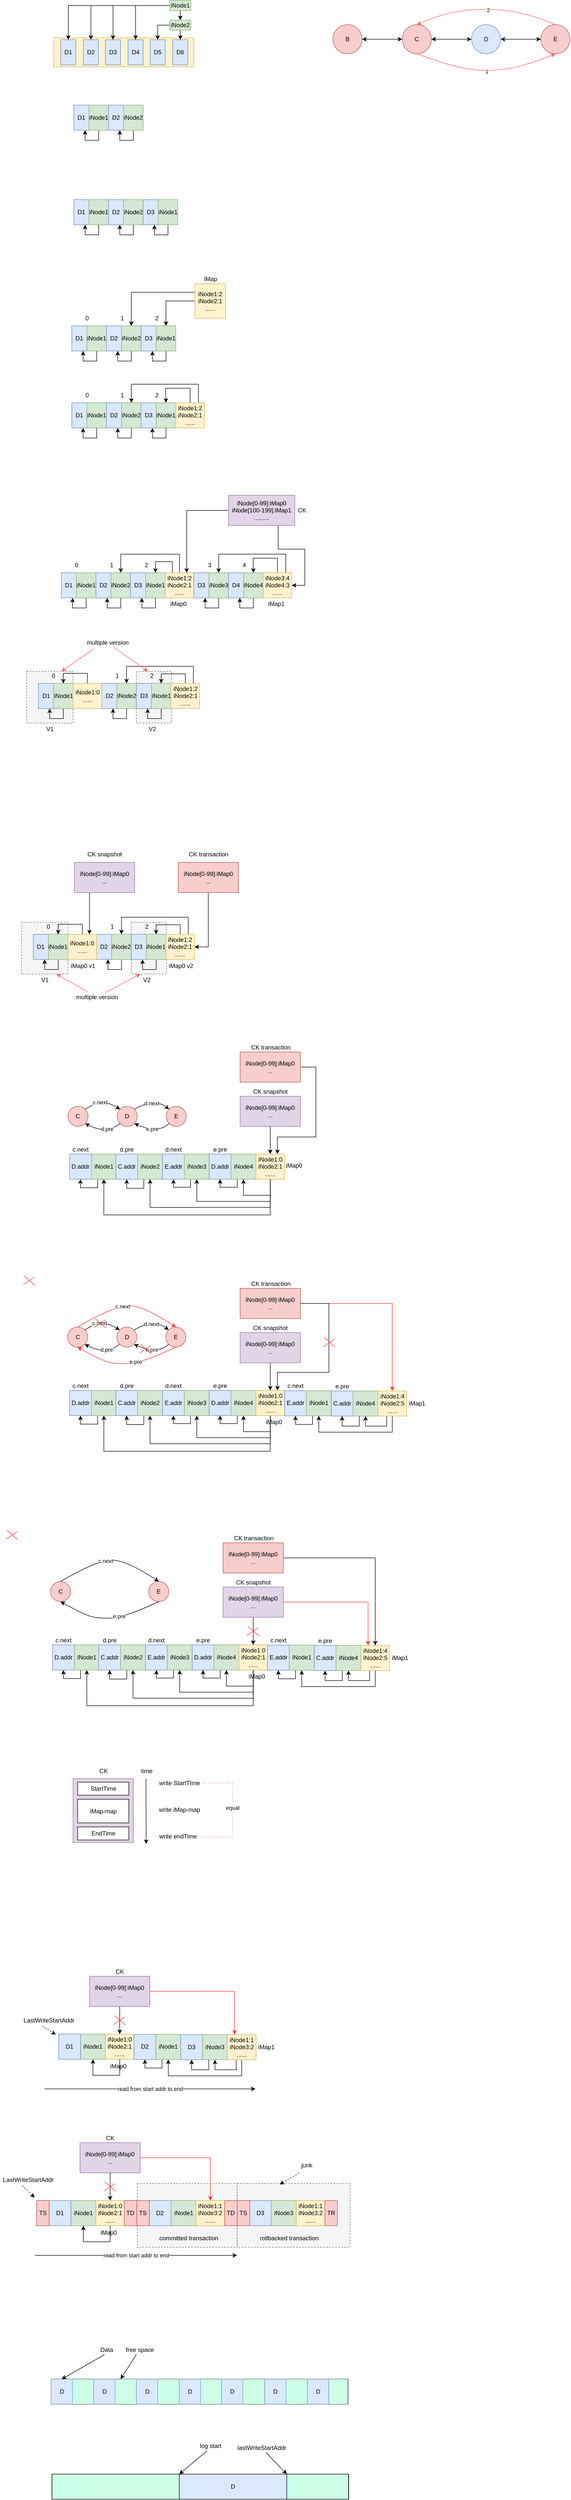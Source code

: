 <mxfile>
    <diagram id="mho6ZCY_9qYysm0xMl-8" name="第 1 页">
        <mxGraphModel dx="776" dy="498" grid="0" gridSize="10" guides="1" tooltips="1" connect="1" arrows="1" fold="1" page="0" pageScale="1" pageWidth="827" pageHeight="1169" math="0" shadow="0">
            <root>
                <mxCell id="0"/>
                <mxCell id="1" parent="0"/>
                <mxCell id="MP5oNKOP9dcL4W_LWbaU-290" value="" style="rounded=0;whiteSpace=wrap;html=1;fillColor=#f5f5f5;fontColor=#333333;strokeColor=#666666;dashed=1;" parent="1" vertex="1">
                    <mxGeometry x="342.38" y="4533" width="198.62" height="127" as="geometry"/>
                </mxCell>
                <mxCell id="MP5oNKOP9dcL4W_LWbaU-289" value="" style="rounded=0;whiteSpace=wrap;html=1;fillColor=#f5f5f5;fontColor=#333333;strokeColor=#666666;dashed=1;" parent="1" vertex="1">
                    <mxGeometry x="541.38" y="4533" width="224.62" height="127" as="geometry"/>
                </mxCell>
                <mxCell id="ZzCnzDDglhMk52raE2Vz-143" value="" style="rounded=0;whiteSpace=wrap;html=1;fillColor=#f5f5f5;fontColor=#333333;strokeColor=#666666;dashed=1;" parent="1" vertex="1">
                    <mxGeometry x="340.5" y="1525.96" width="70.5" height="103" as="geometry"/>
                </mxCell>
                <mxCell id="ZzCnzDDglhMk52raE2Vz-141" value="" style="rounded=0;whiteSpace=wrap;html=1;fillColor=#f5f5f5;fontColor=#333333;strokeColor=#666666;dashed=1;" parent="1" vertex="1">
                    <mxGeometry x="122" y="1525.96" width="92.5" height="103" as="geometry"/>
                </mxCell>
                <mxCell id="yEvSKuInoJzFRFsukNz9-1" value="" style="rounded=0;whiteSpace=wrap;html=1;fillColor=#fff2cc;strokeColor=#d6b656;" parent="1" vertex="1">
                    <mxGeometry x="176" y="266" width="279" height="58" as="geometry"/>
                </mxCell>
                <mxCell id="yEvSKuInoJzFRFsukNz9-7" value="D1" style="rounded=0;whiteSpace=wrap;html=1;fillColor=#dae8fc;strokeColor=#6c8ebf;" parent="1" vertex="1">
                    <mxGeometry x="190" y="270" width="30" height="50" as="geometry"/>
                </mxCell>
                <mxCell id="yEvSKuInoJzFRFsukNz9-8" value="D2" style="rounded=0;whiteSpace=wrap;html=1;fillColor=#dae8fc;strokeColor=#6c8ebf;" parent="1" vertex="1">
                    <mxGeometry x="235" y="270" width="30" height="50" as="geometry"/>
                </mxCell>
                <mxCell id="yEvSKuInoJzFRFsukNz9-9" value="D3" style="rounded=0;whiteSpace=wrap;html=1;fillColor=#dae8fc;strokeColor=#6c8ebf;" parent="1" vertex="1">
                    <mxGeometry x="279" y="270" width="30" height="50" as="geometry"/>
                </mxCell>
                <mxCell id="yEvSKuInoJzFRFsukNz9-10" value="D4" style="rounded=0;whiteSpace=wrap;html=1;fillColor=#dae8fc;strokeColor=#6c8ebf;" parent="1" vertex="1">
                    <mxGeometry x="324" y="270" width="30" height="50" as="geometry"/>
                </mxCell>
                <mxCell id="yEvSKuInoJzFRFsukNz9-16" style="edgeStyle=orthogonalEdgeStyle;rounded=0;orthogonalLoop=1;jettySize=auto;html=1;entryX=0.5;entryY=0;entryDx=0;entryDy=0;" parent="1" source="yEvSKuInoJzFRFsukNz9-11" target="yEvSKuInoJzFRFsukNz9-7" edge="1">
                    <mxGeometry relative="1" as="geometry"/>
                </mxCell>
                <mxCell id="yEvSKuInoJzFRFsukNz9-17" style="edgeStyle=orthogonalEdgeStyle;rounded=0;orthogonalLoop=1;jettySize=auto;html=1;entryX=0.5;entryY=0;entryDx=0;entryDy=0;" parent="1" source="yEvSKuInoJzFRFsukNz9-11" target="yEvSKuInoJzFRFsukNz9-8" edge="1">
                    <mxGeometry relative="1" as="geometry"/>
                </mxCell>
                <mxCell id="yEvSKuInoJzFRFsukNz9-18" style="edgeStyle=orthogonalEdgeStyle;rounded=0;orthogonalLoop=1;jettySize=auto;html=1;entryX=0.5;entryY=0;entryDx=0;entryDy=0;" parent="1" source="yEvSKuInoJzFRFsukNz9-11" target="yEvSKuInoJzFRFsukNz9-9" edge="1">
                    <mxGeometry relative="1" as="geometry"/>
                </mxCell>
                <mxCell id="yEvSKuInoJzFRFsukNz9-19" style="edgeStyle=orthogonalEdgeStyle;rounded=0;orthogonalLoop=1;jettySize=auto;html=1;entryX=0.5;entryY=0;entryDx=0;entryDy=0;" parent="1" source="yEvSKuInoJzFRFsukNz9-11" target="yEvSKuInoJzFRFsukNz9-10" edge="1">
                    <mxGeometry relative="1" as="geometry"/>
                </mxCell>
                <mxCell id="yEvSKuInoJzFRFsukNz9-21" style="edgeStyle=orthogonalEdgeStyle;rounded=0;orthogonalLoop=1;jettySize=auto;html=1;entryX=0.5;entryY=0;entryDx=0;entryDy=0;" parent="1" source="yEvSKuInoJzFRFsukNz9-11" target="yEvSKuInoJzFRFsukNz9-24" edge="1">
                    <mxGeometry relative="1" as="geometry">
                        <mxPoint x="437" y="200" as="targetPoint"/>
                    </mxGeometry>
                </mxCell>
                <mxCell id="yEvSKuInoJzFRFsukNz9-11" value="iNode1" style="rounded=0;whiteSpace=wrap;html=1;fillColor=#d5e8d4;strokeColor=#82b366;" parent="1" vertex="1">
                    <mxGeometry x="407" y="192" width="42" height="20" as="geometry"/>
                </mxCell>
                <mxCell id="yEvSKuInoJzFRFsukNz9-12" value="D5" style="rounded=0;whiteSpace=wrap;html=1;fillColor=#dae8fc;strokeColor=#6c8ebf;" parent="1" vertex="1">
                    <mxGeometry x="368" y="270" width="30" height="50" as="geometry"/>
                </mxCell>
                <mxCell id="yEvSKuInoJzFRFsukNz9-13" value="D6" style="rounded=0;whiteSpace=wrap;html=1;fillColor=#dae8fc;strokeColor=#6c8ebf;" parent="1" vertex="1">
                    <mxGeometry x="413" y="270" width="30" height="50" as="geometry"/>
                </mxCell>
                <mxCell id="yEvSKuInoJzFRFsukNz9-22" style="edgeStyle=orthogonalEdgeStyle;rounded=0;orthogonalLoop=1;jettySize=auto;html=1;entryX=0.5;entryY=0;entryDx=0;entryDy=0;exitX=0;exitY=0.5;exitDx=0;exitDy=0;" parent="1" source="yEvSKuInoJzFRFsukNz9-24" target="yEvSKuInoJzFRFsukNz9-12" edge="1">
                    <mxGeometry relative="1" as="geometry">
                        <mxPoint x="400" y="218" as="sourcePoint"/>
                    </mxGeometry>
                </mxCell>
                <mxCell id="yEvSKuInoJzFRFsukNz9-23" style="edgeStyle=orthogonalEdgeStyle;rounded=0;orthogonalLoop=1;jettySize=auto;html=1;entryX=0.5;entryY=0;entryDx=0;entryDy=0;exitX=0.5;exitY=1;exitDx=0;exitDy=0;" parent="1" source="yEvSKuInoJzFRFsukNz9-24" target="yEvSKuInoJzFRFsukNz9-13" edge="1">
                    <mxGeometry relative="1" as="geometry">
                        <mxPoint x="428" y="229" as="sourcePoint"/>
                    </mxGeometry>
                </mxCell>
                <mxCell id="yEvSKuInoJzFRFsukNz9-24" value="iNode2" style="rounded=0;whiteSpace=wrap;html=1;fillColor=#d5e8d4;strokeColor=#82b366;" parent="1" vertex="1">
                    <mxGeometry x="407" y="231" width="42" height="20" as="geometry"/>
                </mxCell>
                <mxCell id="ZzCnzDDglhMk52raE2Vz-4" value="D1" style="rounded=0;whiteSpace=wrap;html=1;fillColor=#dae8fc;strokeColor=#6c8ebf;" parent="1" vertex="1">
                    <mxGeometry x="216" y="400" width="30" height="50" as="geometry"/>
                </mxCell>
                <mxCell id="ZzCnzDDglhMk52raE2Vz-6" style="edgeStyle=orthogonalEdgeStyle;rounded=0;orthogonalLoop=1;jettySize=auto;html=1;entryX=0.75;entryY=1;entryDx=0;entryDy=0;exitX=0.5;exitY=1;exitDx=0;exitDy=0;" parent="1" source="ZzCnzDDglhMk52raE2Vz-5" target="ZzCnzDDglhMk52raE2Vz-4" edge="1">
                    <mxGeometry relative="1" as="geometry">
                        <Array as="points">
                            <mxPoint x="266" y="470"/>
                            <mxPoint x="239" y="470"/>
                        </Array>
                    </mxGeometry>
                </mxCell>
                <mxCell id="ZzCnzDDglhMk52raE2Vz-5" value="iNode1" style="rounded=0;whiteSpace=wrap;html=1;fillColor=#d5e8d4;strokeColor=#82b366;" parent="1" vertex="1">
                    <mxGeometry x="246" y="400" width="39" height="50" as="geometry"/>
                </mxCell>
                <mxCell id="ZzCnzDDglhMk52raE2Vz-15" value="D2" style="rounded=0;whiteSpace=wrap;html=1;fillColor=#dae8fc;strokeColor=#6c8ebf;" parent="1" vertex="1">
                    <mxGeometry x="285" y="400" width="30" height="50" as="geometry"/>
                </mxCell>
                <mxCell id="ZzCnzDDglhMk52raE2Vz-16" style="edgeStyle=orthogonalEdgeStyle;rounded=0;orthogonalLoop=1;jettySize=auto;html=1;entryX=0.75;entryY=1;entryDx=0;entryDy=0;exitX=0.5;exitY=1;exitDx=0;exitDy=0;" parent="1" source="ZzCnzDDglhMk52raE2Vz-17" target="ZzCnzDDglhMk52raE2Vz-15" edge="1">
                    <mxGeometry relative="1" as="geometry">
                        <Array as="points">
                            <mxPoint x="335" y="470"/>
                            <mxPoint x="308" y="470"/>
                        </Array>
                    </mxGeometry>
                </mxCell>
                <mxCell id="ZzCnzDDglhMk52raE2Vz-17" value="iNode2" style="rounded=0;whiteSpace=wrap;html=1;fillColor=#d5e8d4;strokeColor=#82b366;" parent="1" vertex="1">
                    <mxGeometry x="315" y="400" width="39" height="50" as="geometry"/>
                </mxCell>
                <mxCell id="ZzCnzDDglhMk52raE2Vz-21" value="D1" style="rounded=0;whiteSpace=wrap;html=1;fillColor=#dae8fc;strokeColor=#6c8ebf;" parent="1" vertex="1">
                    <mxGeometry x="216" y="588" width="30" height="50" as="geometry"/>
                </mxCell>
                <mxCell id="ZzCnzDDglhMk52raE2Vz-22" style="edgeStyle=orthogonalEdgeStyle;rounded=0;orthogonalLoop=1;jettySize=auto;html=1;entryX=0.75;entryY=1;entryDx=0;entryDy=0;exitX=0.5;exitY=1;exitDx=0;exitDy=0;" parent="1" source="ZzCnzDDglhMk52raE2Vz-23" target="ZzCnzDDglhMk52raE2Vz-21" edge="1">
                    <mxGeometry relative="1" as="geometry">
                        <Array as="points">
                            <mxPoint x="266" y="658"/>
                            <mxPoint x="239" y="658"/>
                        </Array>
                    </mxGeometry>
                </mxCell>
                <mxCell id="ZzCnzDDglhMk52raE2Vz-23" value="iNode1" style="rounded=0;whiteSpace=wrap;html=1;fillColor=#d5e8d4;strokeColor=#82b366;" parent="1" vertex="1">
                    <mxGeometry x="246" y="588" width="39" height="50" as="geometry"/>
                </mxCell>
                <mxCell id="ZzCnzDDglhMk52raE2Vz-24" value="D2" style="rounded=0;whiteSpace=wrap;html=1;fillColor=#dae8fc;strokeColor=#6c8ebf;" parent="1" vertex="1">
                    <mxGeometry x="285" y="588" width="30" height="50" as="geometry"/>
                </mxCell>
                <mxCell id="ZzCnzDDglhMk52raE2Vz-25" style="edgeStyle=orthogonalEdgeStyle;rounded=0;orthogonalLoop=1;jettySize=auto;html=1;entryX=0.75;entryY=1;entryDx=0;entryDy=0;exitX=0.5;exitY=1;exitDx=0;exitDy=0;" parent="1" source="ZzCnzDDglhMk52raE2Vz-26" target="ZzCnzDDglhMk52raE2Vz-24" edge="1">
                    <mxGeometry relative="1" as="geometry">
                        <Array as="points">
                            <mxPoint x="335" y="658"/>
                            <mxPoint x="308" y="658"/>
                        </Array>
                    </mxGeometry>
                </mxCell>
                <mxCell id="ZzCnzDDglhMk52raE2Vz-26" value="iNode2" style="rounded=0;whiteSpace=wrap;html=1;fillColor=#d5e8d4;strokeColor=#82b366;" parent="1" vertex="1">
                    <mxGeometry x="315" y="588" width="39" height="50" as="geometry"/>
                </mxCell>
                <mxCell id="ZzCnzDDglhMk52raE2Vz-27" value="D3" style="rounded=0;whiteSpace=wrap;html=1;fillColor=#dae8fc;strokeColor=#6c8ebf;" parent="1" vertex="1">
                    <mxGeometry x="354" y="588" width="30" height="50" as="geometry"/>
                </mxCell>
                <mxCell id="ZzCnzDDglhMk52raE2Vz-28" style="edgeStyle=orthogonalEdgeStyle;rounded=0;orthogonalLoop=1;jettySize=auto;html=1;entryX=0.75;entryY=1;entryDx=0;entryDy=0;exitX=0.5;exitY=1;exitDx=0;exitDy=0;" parent="1" source="ZzCnzDDglhMk52raE2Vz-29" target="ZzCnzDDglhMk52raE2Vz-27" edge="1">
                    <mxGeometry relative="1" as="geometry">
                        <Array as="points">
                            <mxPoint x="404" y="658"/>
                            <mxPoint x="377" y="658"/>
                        </Array>
                    </mxGeometry>
                </mxCell>
                <mxCell id="ZzCnzDDglhMk52raE2Vz-29" value="iNode1" style="rounded=0;whiteSpace=wrap;html=1;fillColor=#d5e8d4;strokeColor=#82b366;" parent="1" vertex="1">
                    <mxGeometry x="384" y="588" width="39" height="50" as="geometry"/>
                </mxCell>
                <mxCell id="ZzCnzDDglhMk52raE2Vz-31" value="D1" style="rounded=0;whiteSpace=wrap;html=1;fillColor=#dae8fc;strokeColor=#6c8ebf;" parent="1" vertex="1">
                    <mxGeometry x="212" y="839" width="30" height="50" as="geometry"/>
                </mxCell>
                <mxCell id="ZzCnzDDglhMk52raE2Vz-32" style="edgeStyle=orthogonalEdgeStyle;rounded=0;orthogonalLoop=1;jettySize=auto;html=1;entryX=0.75;entryY=1;entryDx=0;entryDy=0;exitX=0.5;exitY=1;exitDx=0;exitDy=0;" parent="1" source="ZzCnzDDglhMk52raE2Vz-33" target="ZzCnzDDglhMk52raE2Vz-31" edge="1">
                    <mxGeometry relative="1" as="geometry">
                        <Array as="points">
                            <mxPoint x="262" y="909"/>
                            <mxPoint x="235" y="909"/>
                        </Array>
                    </mxGeometry>
                </mxCell>
                <mxCell id="ZzCnzDDglhMk52raE2Vz-33" value="iNode1" style="rounded=0;whiteSpace=wrap;html=1;fillColor=#d5e8d4;strokeColor=#82b366;" parent="1" vertex="1">
                    <mxGeometry x="242" y="839" width="39" height="50" as="geometry"/>
                </mxCell>
                <mxCell id="ZzCnzDDglhMk52raE2Vz-34" value="D2" style="rounded=0;whiteSpace=wrap;html=1;fillColor=#dae8fc;strokeColor=#6c8ebf;" parent="1" vertex="1">
                    <mxGeometry x="281" y="839" width="30" height="50" as="geometry"/>
                </mxCell>
                <mxCell id="ZzCnzDDglhMk52raE2Vz-35" style="edgeStyle=orthogonalEdgeStyle;rounded=0;orthogonalLoop=1;jettySize=auto;html=1;entryX=0.75;entryY=1;entryDx=0;entryDy=0;exitX=0.5;exitY=1;exitDx=0;exitDy=0;" parent="1" source="ZzCnzDDglhMk52raE2Vz-36" target="ZzCnzDDglhMk52raE2Vz-34" edge="1">
                    <mxGeometry relative="1" as="geometry">
                        <Array as="points">
                            <mxPoint x="331" y="909"/>
                            <mxPoint x="304" y="909"/>
                        </Array>
                    </mxGeometry>
                </mxCell>
                <mxCell id="ZzCnzDDglhMk52raE2Vz-36" value="iNode2" style="rounded=0;whiteSpace=wrap;html=1;fillColor=#d5e8d4;strokeColor=#82b366;" parent="1" vertex="1">
                    <mxGeometry x="311" y="839" width="39" height="50" as="geometry"/>
                </mxCell>
                <mxCell id="ZzCnzDDglhMk52raE2Vz-37" value="D3" style="rounded=0;whiteSpace=wrap;html=1;fillColor=#dae8fc;strokeColor=#6c8ebf;" parent="1" vertex="1">
                    <mxGeometry x="350" y="839" width="30" height="50" as="geometry"/>
                </mxCell>
                <mxCell id="ZzCnzDDglhMk52raE2Vz-38" style="edgeStyle=orthogonalEdgeStyle;rounded=0;orthogonalLoop=1;jettySize=auto;html=1;entryX=0.75;entryY=1;entryDx=0;entryDy=0;exitX=0.5;exitY=1;exitDx=0;exitDy=0;" parent="1" source="ZzCnzDDglhMk52raE2Vz-39" target="ZzCnzDDglhMk52raE2Vz-37" edge="1">
                    <mxGeometry relative="1" as="geometry">
                        <Array as="points">
                            <mxPoint x="400" y="909"/>
                            <mxPoint x="373" y="909"/>
                        </Array>
                    </mxGeometry>
                </mxCell>
                <mxCell id="ZzCnzDDglhMk52raE2Vz-39" value="iNode1" style="rounded=0;whiteSpace=wrap;html=1;fillColor=#d5e8d4;strokeColor=#82b366;" parent="1" vertex="1">
                    <mxGeometry x="380" y="839" width="39" height="50" as="geometry"/>
                </mxCell>
                <mxCell id="ZzCnzDDglhMk52raE2Vz-48" style="edgeStyle=orthogonalEdgeStyle;rounded=0;orthogonalLoop=1;jettySize=auto;html=1;entryX=0.5;entryY=0;entryDx=0;entryDy=0;strokeColor=default;" parent="1" source="ZzCnzDDglhMk52raE2Vz-40" target="ZzCnzDDglhMk52raE2Vz-39" edge="1">
                    <mxGeometry relative="1" as="geometry"/>
                </mxCell>
                <mxCell id="ZzCnzDDglhMk52raE2Vz-49" style="edgeStyle=orthogonalEdgeStyle;rounded=0;orthogonalLoop=1;jettySize=auto;html=1;exitX=0;exitY=0.25;exitDx=0;exitDy=0;entryX=0.5;entryY=0;entryDx=0;entryDy=0;strokeColor=default;" parent="1" source="ZzCnzDDglhMk52raE2Vz-40" target="ZzCnzDDglhMk52raE2Vz-36" edge="1">
                    <mxGeometry relative="1" as="geometry"/>
                </mxCell>
                <mxCell id="ZzCnzDDglhMk52raE2Vz-40" value="iNode1:2&lt;br&gt;iNode2:1&lt;br&gt;......" style="rounded=0;whiteSpace=wrap;html=1;fillColor=#fff2cc;strokeColor=#d6b656;" parent="1" vertex="1">
                    <mxGeometry x="457" y="755" width="61" height="69" as="geometry"/>
                </mxCell>
                <mxCell id="ZzCnzDDglhMk52raE2Vz-41" value="iMap" style="text;html=1;align=center;verticalAlign=middle;resizable=0;points=[];autosize=1;strokeColor=none;fillColor=none;" parent="1" vertex="1">
                    <mxGeometry x="469.5" y="737" width="36" height="18" as="geometry"/>
                </mxCell>
                <mxCell id="ZzCnzDDglhMk52raE2Vz-45" value="0" style="text;html=1;align=center;verticalAlign=middle;resizable=0;points=[];autosize=1;strokeColor=none;fillColor=none;" parent="1" vertex="1">
                    <mxGeometry x="233" y="815" width="17" height="18" as="geometry"/>
                </mxCell>
                <mxCell id="ZzCnzDDglhMk52raE2Vz-46" value="1" style="text;html=1;align=center;verticalAlign=middle;resizable=0;points=[];autosize=1;strokeColor=none;fillColor=none;" parent="1" vertex="1">
                    <mxGeometry x="303" y="815" width="17" height="18" as="geometry"/>
                </mxCell>
                <mxCell id="ZzCnzDDglhMk52raE2Vz-47" value="2" style="text;html=1;align=center;verticalAlign=middle;resizable=0;points=[];autosize=1;strokeColor=none;fillColor=none;" parent="1" vertex="1">
                    <mxGeometry x="372" y="815" width="17" height="18" as="geometry"/>
                </mxCell>
                <mxCell id="ZzCnzDDglhMk52raE2Vz-50" value="D1" style="rounded=0;whiteSpace=wrap;html=1;fillColor=#dae8fc;strokeColor=#6c8ebf;" parent="1" vertex="1">
                    <mxGeometry x="212" y="992" width="30" height="50" as="geometry"/>
                </mxCell>
                <mxCell id="ZzCnzDDglhMk52raE2Vz-51" style="edgeStyle=orthogonalEdgeStyle;rounded=0;orthogonalLoop=1;jettySize=auto;html=1;entryX=0.75;entryY=1;entryDx=0;entryDy=0;exitX=0.5;exitY=1;exitDx=0;exitDy=0;" parent="1" source="ZzCnzDDglhMk52raE2Vz-52" target="ZzCnzDDglhMk52raE2Vz-50" edge="1">
                    <mxGeometry relative="1" as="geometry">
                        <Array as="points">
                            <mxPoint x="262" y="1062"/>
                            <mxPoint x="235" y="1062"/>
                        </Array>
                    </mxGeometry>
                </mxCell>
                <mxCell id="ZzCnzDDglhMk52raE2Vz-52" value="iNode1" style="rounded=0;whiteSpace=wrap;html=1;fillColor=#d5e8d4;strokeColor=#82b366;" parent="1" vertex="1">
                    <mxGeometry x="242" y="992" width="39" height="50" as="geometry"/>
                </mxCell>
                <mxCell id="ZzCnzDDglhMk52raE2Vz-53" value="D2" style="rounded=0;whiteSpace=wrap;html=1;fillColor=#dae8fc;strokeColor=#6c8ebf;" parent="1" vertex="1">
                    <mxGeometry x="281" y="992" width="30" height="50" as="geometry"/>
                </mxCell>
                <mxCell id="ZzCnzDDglhMk52raE2Vz-54" style="edgeStyle=orthogonalEdgeStyle;rounded=0;orthogonalLoop=1;jettySize=auto;html=1;entryX=0.75;entryY=1;entryDx=0;entryDy=0;exitX=0.5;exitY=1;exitDx=0;exitDy=0;" parent="1" source="ZzCnzDDglhMk52raE2Vz-55" target="ZzCnzDDglhMk52raE2Vz-53" edge="1">
                    <mxGeometry relative="1" as="geometry">
                        <Array as="points">
                            <mxPoint x="331" y="1062"/>
                            <mxPoint x="304" y="1062"/>
                        </Array>
                    </mxGeometry>
                </mxCell>
                <mxCell id="ZzCnzDDglhMk52raE2Vz-55" value="iNode2" style="rounded=0;whiteSpace=wrap;html=1;fillColor=#d5e8d4;strokeColor=#82b366;" parent="1" vertex="1">
                    <mxGeometry x="311" y="992" width="39" height="50" as="geometry"/>
                </mxCell>
                <mxCell id="ZzCnzDDglhMk52raE2Vz-56" value="D3" style="rounded=0;whiteSpace=wrap;html=1;fillColor=#dae8fc;strokeColor=#6c8ebf;" parent="1" vertex="1">
                    <mxGeometry x="350" y="992" width="30" height="50" as="geometry"/>
                </mxCell>
                <mxCell id="ZzCnzDDglhMk52raE2Vz-57" style="edgeStyle=orthogonalEdgeStyle;rounded=0;orthogonalLoop=1;jettySize=auto;html=1;entryX=0.75;entryY=1;entryDx=0;entryDy=0;exitX=0.5;exitY=1;exitDx=0;exitDy=0;" parent="1" source="ZzCnzDDglhMk52raE2Vz-58" target="ZzCnzDDglhMk52raE2Vz-56" edge="1">
                    <mxGeometry relative="1" as="geometry">
                        <Array as="points">
                            <mxPoint x="400" y="1062"/>
                            <mxPoint x="373" y="1062"/>
                        </Array>
                    </mxGeometry>
                </mxCell>
                <mxCell id="ZzCnzDDglhMk52raE2Vz-58" value="iNode1" style="rounded=0;whiteSpace=wrap;html=1;fillColor=#d5e8d4;strokeColor=#82b366;" parent="1" vertex="1">
                    <mxGeometry x="380" y="992" width="39" height="50" as="geometry"/>
                </mxCell>
                <mxCell id="ZzCnzDDglhMk52raE2Vz-59" value="0" style="text;html=1;align=center;verticalAlign=middle;resizable=0;points=[];autosize=1;strokeColor=none;fillColor=none;" parent="1" vertex="1">
                    <mxGeometry x="233" y="968" width="17" height="18" as="geometry"/>
                </mxCell>
                <mxCell id="ZzCnzDDglhMk52raE2Vz-60" value="1" style="text;html=1;align=center;verticalAlign=middle;resizable=0;points=[];autosize=1;strokeColor=none;fillColor=none;" parent="1" vertex="1">
                    <mxGeometry x="303" y="968" width="17" height="18" as="geometry"/>
                </mxCell>
                <mxCell id="ZzCnzDDglhMk52raE2Vz-61" value="2" style="text;html=1;align=center;verticalAlign=middle;resizable=0;points=[];autosize=1;strokeColor=none;fillColor=none;" parent="1" vertex="1">
                    <mxGeometry x="372" y="968" width="17" height="18" as="geometry"/>
                </mxCell>
                <mxCell id="ZzCnzDDglhMk52raE2Vz-63" style="edgeStyle=orthogonalEdgeStyle;rounded=0;orthogonalLoop=1;jettySize=auto;html=1;entryX=0.5;entryY=0;entryDx=0;entryDy=0;strokeColor=default;" parent="1" source="ZzCnzDDglhMk52raE2Vz-62" target="ZzCnzDDglhMk52raE2Vz-55" edge="1">
                    <mxGeometry relative="1" as="geometry">
                        <Array as="points">
                            <mxPoint x="464" y="955"/>
                            <mxPoint x="331" y="955"/>
                        </Array>
                    </mxGeometry>
                </mxCell>
                <mxCell id="ZzCnzDDglhMk52raE2Vz-64" style="edgeStyle=orthogonalEdgeStyle;rounded=0;orthogonalLoop=1;jettySize=auto;html=1;exitX=0.5;exitY=0;exitDx=0;exitDy=0;entryX=0.5;entryY=0;entryDx=0;entryDy=0;strokeColor=default;" parent="1" source="ZzCnzDDglhMk52raE2Vz-62" target="ZzCnzDDglhMk52raE2Vz-58" edge="1">
                    <mxGeometry relative="1" as="geometry">
                        <Array as="points">
                            <mxPoint x="448" y="963"/>
                            <mxPoint x="399" y="963"/>
                            <mxPoint x="399" y="969"/>
                        </Array>
                    </mxGeometry>
                </mxCell>
                <mxCell id="ZzCnzDDglhMk52raE2Vz-62" value="iNode1:2&lt;br&gt;iNode2:1&lt;br&gt;......" style="rounded=0;whiteSpace=wrap;html=1;fillColor=#fff2cc;strokeColor=#d6b656;" parent="1" vertex="1">
                    <mxGeometry x="419" y="992" width="57" height="50" as="geometry"/>
                </mxCell>
                <mxCell id="ZzCnzDDglhMk52raE2Vz-80" value="D1" style="rounded=0;whiteSpace=wrap;html=1;fillColor=#dae8fc;strokeColor=#6c8ebf;" parent="1" vertex="1">
                    <mxGeometry x="191" y="1330" width="30" height="50" as="geometry"/>
                </mxCell>
                <mxCell id="ZzCnzDDglhMk52raE2Vz-81" style="edgeStyle=orthogonalEdgeStyle;rounded=0;orthogonalLoop=1;jettySize=auto;html=1;entryX=0.75;entryY=1;entryDx=0;entryDy=0;exitX=0.5;exitY=1;exitDx=0;exitDy=0;" parent="1" source="ZzCnzDDglhMk52raE2Vz-82" target="ZzCnzDDglhMk52raE2Vz-80" edge="1">
                    <mxGeometry relative="1" as="geometry">
                        <Array as="points">
                            <mxPoint x="241" y="1400"/>
                            <mxPoint x="214" y="1400"/>
                        </Array>
                    </mxGeometry>
                </mxCell>
                <mxCell id="ZzCnzDDglhMk52raE2Vz-82" value="iNode1" style="rounded=0;whiteSpace=wrap;html=1;fillColor=#d5e8d4;strokeColor=#82b366;" parent="1" vertex="1">
                    <mxGeometry x="221" y="1330" width="39" height="50" as="geometry"/>
                </mxCell>
                <mxCell id="ZzCnzDDglhMk52raE2Vz-83" value="D2" style="rounded=0;whiteSpace=wrap;html=1;fillColor=#dae8fc;strokeColor=#6c8ebf;" parent="1" vertex="1">
                    <mxGeometry x="260" y="1330" width="30" height="50" as="geometry"/>
                </mxCell>
                <mxCell id="ZzCnzDDglhMk52raE2Vz-84" style="edgeStyle=orthogonalEdgeStyle;rounded=0;orthogonalLoop=1;jettySize=auto;html=1;entryX=0.75;entryY=1;entryDx=0;entryDy=0;exitX=0.5;exitY=1;exitDx=0;exitDy=0;" parent="1" source="ZzCnzDDglhMk52raE2Vz-85" target="ZzCnzDDglhMk52raE2Vz-83" edge="1">
                    <mxGeometry relative="1" as="geometry">
                        <Array as="points">
                            <mxPoint x="310" y="1400"/>
                            <mxPoint x="283" y="1400"/>
                        </Array>
                    </mxGeometry>
                </mxCell>
                <mxCell id="ZzCnzDDglhMk52raE2Vz-85" value="iNode2" style="rounded=0;whiteSpace=wrap;html=1;fillColor=#d5e8d4;strokeColor=#82b366;" parent="1" vertex="1">
                    <mxGeometry x="290" y="1330" width="39" height="50" as="geometry"/>
                </mxCell>
                <mxCell id="ZzCnzDDglhMk52raE2Vz-86" value="D3" style="rounded=0;whiteSpace=wrap;html=1;fillColor=#dae8fc;strokeColor=#6c8ebf;" parent="1" vertex="1">
                    <mxGeometry x="329" y="1330" width="30" height="50" as="geometry"/>
                </mxCell>
                <mxCell id="ZzCnzDDglhMk52raE2Vz-87" style="edgeStyle=orthogonalEdgeStyle;rounded=0;orthogonalLoop=1;jettySize=auto;html=1;entryX=0.75;entryY=1;entryDx=0;entryDy=0;exitX=0.5;exitY=1;exitDx=0;exitDy=0;" parent="1" source="ZzCnzDDglhMk52raE2Vz-88" target="ZzCnzDDglhMk52raE2Vz-86" edge="1">
                    <mxGeometry relative="1" as="geometry">
                        <Array as="points">
                            <mxPoint x="379" y="1400"/>
                            <mxPoint x="352" y="1400"/>
                        </Array>
                    </mxGeometry>
                </mxCell>
                <mxCell id="ZzCnzDDglhMk52raE2Vz-88" value="iNode1" style="rounded=0;whiteSpace=wrap;html=1;fillColor=#d5e8d4;strokeColor=#82b366;" parent="1" vertex="1">
                    <mxGeometry x="359" y="1330" width="39" height="50" as="geometry"/>
                </mxCell>
                <mxCell id="ZzCnzDDglhMk52raE2Vz-89" value="0" style="text;html=1;align=center;verticalAlign=middle;resizable=0;points=[];autosize=1;strokeColor=none;fillColor=none;" parent="1" vertex="1">
                    <mxGeometry x="212" y="1306" width="17" height="18" as="geometry"/>
                </mxCell>
                <mxCell id="ZzCnzDDglhMk52raE2Vz-90" value="1" style="text;html=1;align=center;verticalAlign=middle;resizable=0;points=[];autosize=1;strokeColor=none;fillColor=none;" parent="1" vertex="1">
                    <mxGeometry x="282" y="1306" width="17" height="18" as="geometry"/>
                </mxCell>
                <mxCell id="ZzCnzDDglhMk52raE2Vz-91" value="2" style="text;html=1;align=center;verticalAlign=middle;resizable=0;points=[];autosize=1;strokeColor=none;fillColor=none;" parent="1" vertex="1">
                    <mxGeometry x="351" y="1306" width="17" height="18" as="geometry"/>
                </mxCell>
                <mxCell id="ZzCnzDDglhMk52raE2Vz-92" style="edgeStyle=orthogonalEdgeStyle;rounded=0;orthogonalLoop=1;jettySize=auto;html=1;entryX=0.5;entryY=0;entryDx=0;entryDy=0;strokeColor=default;exitX=0.5;exitY=0;exitDx=0;exitDy=0;" parent="1" source="ZzCnzDDglhMk52raE2Vz-94" target="ZzCnzDDglhMk52raE2Vz-85" edge="1">
                    <mxGeometry relative="1" as="geometry">
                        <Array as="points">
                            <mxPoint x="426" y="1293"/>
                            <mxPoint x="310" y="1293"/>
                        </Array>
                    </mxGeometry>
                </mxCell>
                <mxCell id="ZzCnzDDglhMk52raE2Vz-112" style="edgeStyle=orthogonalEdgeStyle;rounded=0;orthogonalLoop=1;jettySize=auto;html=1;exitX=0.25;exitY=0;exitDx=0;exitDy=0;entryX=0.5;entryY=0;entryDx=0;entryDy=0;strokeColor=default;" parent="1" source="ZzCnzDDglhMk52raE2Vz-94" target="ZzCnzDDglhMk52raE2Vz-88" edge="1">
                    <mxGeometry relative="1" as="geometry">
                        <Array as="points">
                            <mxPoint x="412" y="1308"/>
                            <mxPoint x="378" y="1308"/>
                        </Array>
                    </mxGeometry>
                </mxCell>
                <mxCell id="ZzCnzDDglhMk52raE2Vz-94" value="iNode1:2&lt;br&gt;iNode2:1&lt;br&gt;......" style="rounded=0;whiteSpace=wrap;html=1;fillColor=#fff2cc;strokeColor=#d6b656;" parent="1" vertex="1">
                    <mxGeometry x="398" y="1330" width="57" height="50" as="geometry"/>
                </mxCell>
                <mxCell id="ZzCnzDDglhMk52raE2Vz-95" value="iMap0" style="text;html=1;align=center;verticalAlign=middle;resizable=0;points=[];autosize=1;strokeColor=none;fillColor=none;" parent="1" vertex="1">
                    <mxGeometry x="402" y="1383" width="43" height="18" as="geometry"/>
                </mxCell>
                <mxCell id="ZzCnzDDglhMk52raE2Vz-96" value="D3" style="rounded=0;whiteSpace=wrap;html=1;fillColor=#dae8fc;strokeColor=#6c8ebf;" parent="1" vertex="1">
                    <mxGeometry x="455" y="1330" width="30" height="50" as="geometry"/>
                </mxCell>
                <mxCell id="ZzCnzDDglhMk52raE2Vz-97" style="edgeStyle=orthogonalEdgeStyle;rounded=0;orthogonalLoop=1;jettySize=auto;html=1;entryX=0.75;entryY=1;entryDx=0;entryDy=0;exitX=0.5;exitY=1;exitDx=0;exitDy=0;" parent="1" source="ZzCnzDDglhMk52raE2Vz-98" target="ZzCnzDDglhMk52raE2Vz-96" edge="1">
                    <mxGeometry relative="1" as="geometry">
                        <Array as="points">
                            <mxPoint x="505" y="1400"/>
                            <mxPoint x="478" y="1400"/>
                        </Array>
                    </mxGeometry>
                </mxCell>
                <mxCell id="ZzCnzDDglhMk52raE2Vz-98" value="iNode3" style="rounded=0;whiteSpace=wrap;html=1;fillColor=#d5e8d4;strokeColor=#82b366;" parent="1" vertex="1">
                    <mxGeometry x="485" y="1330" width="39" height="50" as="geometry"/>
                </mxCell>
                <mxCell id="ZzCnzDDglhMk52raE2Vz-99" value="D4" style="rounded=0;whiteSpace=wrap;html=1;fillColor=#dae8fc;strokeColor=#6c8ebf;" parent="1" vertex="1">
                    <mxGeometry x="524" y="1330" width="30" height="50" as="geometry"/>
                </mxCell>
                <mxCell id="ZzCnzDDglhMk52raE2Vz-100" style="edgeStyle=orthogonalEdgeStyle;rounded=0;orthogonalLoop=1;jettySize=auto;html=1;entryX=0.75;entryY=1;entryDx=0;entryDy=0;exitX=0.5;exitY=1;exitDx=0;exitDy=0;" parent="1" source="ZzCnzDDglhMk52raE2Vz-101" target="ZzCnzDDglhMk52raE2Vz-99" edge="1">
                    <mxGeometry relative="1" as="geometry">
                        <Array as="points">
                            <mxPoint x="574" y="1400"/>
                            <mxPoint x="547" y="1400"/>
                        </Array>
                    </mxGeometry>
                </mxCell>
                <mxCell id="ZzCnzDDglhMk52raE2Vz-101" value="iNode4" style="rounded=0;whiteSpace=wrap;html=1;fillColor=#d5e8d4;strokeColor=#82b366;" parent="1" vertex="1">
                    <mxGeometry x="554" y="1330" width="39" height="50" as="geometry"/>
                </mxCell>
                <mxCell id="ZzCnzDDglhMk52raE2Vz-102" value="3" style="text;html=1;align=center;verticalAlign=middle;resizable=0;points=[];autosize=1;strokeColor=none;fillColor=none;" parent="1" vertex="1">
                    <mxGeometry x="477" y="1306" width="17" height="18" as="geometry"/>
                </mxCell>
                <mxCell id="ZzCnzDDglhMk52raE2Vz-103" value="4" style="text;html=1;align=center;verticalAlign=middle;resizable=0;points=[];autosize=1;strokeColor=none;fillColor=none;" parent="1" vertex="1">
                    <mxGeometry x="546" y="1306" width="17" height="18" as="geometry"/>
                </mxCell>
                <mxCell id="ZzCnzDDglhMk52raE2Vz-104" style="edgeStyle=orthogonalEdgeStyle;rounded=0;orthogonalLoop=1;jettySize=auto;html=1;entryX=0.5;entryY=0;entryDx=0;entryDy=0;strokeColor=default;" parent="1" source="ZzCnzDDglhMk52raE2Vz-106" target="ZzCnzDDglhMk52raE2Vz-98" edge="1">
                    <mxGeometry relative="1" as="geometry">
                        <Array as="points">
                            <mxPoint x="638" y="1293"/>
                            <mxPoint x="505" y="1293"/>
                        </Array>
                    </mxGeometry>
                </mxCell>
                <mxCell id="ZzCnzDDglhMk52raE2Vz-105" style="edgeStyle=orthogonalEdgeStyle;rounded=0;orthogonalLoop=1;jettySize=auto;html=1;exitX=0.5;exitY=0;exitDx=0;exitDy=0;entryX=0.5;entryY=0;entryDx=0;entryDy=0;strokeColor=default;" parent="1" source="ZzCnzDDglhMk52raE2Vz-106" target="ZzCnzDDglhMk52raE2Vz-101" edge="1">
                    <mxGeometry relative="1" as="geometry">
                        <Array as="points">
                            <mxPoint x="622" y="1301"/>
                            <mxPoint x="573" y="1301"/>
                            <mxPoint x="573" y="1307"/>
                        </Array>
                    </mxGeometry>
                </mxCell>
                <mxCell id="ZzCnzDDglhMk52raE2Vz-106" value="iNode3:4&lt;br&gt;iNode4:3&lt;br&gt;......" style="rounded=0;whiteSpace=wrap;html=1;fillColor=#fff2cc;strokeColor=#d6b656;" parent="1" vertex="1">
                    <mxGeometry x="593" y="1330" width="57" height="50" as="geometry"/>
                </mxCell>
                <mxCell id="ZzCnzDDglhMk52raE2Vz-107" value="iMap1" style="text;html=1;align=center;verticalAlign=middle;resizable=0;points=[];autosize=1;strokeColor=none;fillColor=none;" parent="1" vertex="1">
                    <mxGeometry x="597" y="1383" width="43" height="18" as="geometry"/>
                </mxCell>
                <mxCell id="ZzCnzDDglhMk52raE2Vz-110" style="edgeStyle=orthogonalEdgeStyle;rounded=0;orthogonalLoop=1;jettySize=auto;html=1;entryX=1;entryY=0.5;entryDx=0;entryDy=0;strokeColor=default;exitX=0.75;exitY=1;exitDx=0;exitDy=0;" parent="1" source="ZzCnzDDglhMk52raE2Vz-108" target="ZzCnzDDglhMk52raE2Vz-106" edge="1">
                    <mxGeometry relative="1" as="geometry"/>
                </mxCell>
                <mxCell id="ZzCnzDDglhMk52raE2Vz-111" style="edgeStyle=orthogonalEdgeStyle;rounded=0;orthogonalLoop=1;jettySize=auto;html=1;strokeColor=default;entryX=0.75;entryY=0;entryDx=0;entryDy=0;" parent="1" source="ZzCnzDDglhMk52raE2Vz-108" target="ZzCnzDDglhMk52raE2Vz-94" edge="1">
                    <mxGeometry relative="1" as="geometry">
                        <mxPoint x="471.6" y="1276.4" as="targetPoint"/>
                    </mxGeometry>
                </mxCell>
                <mxCell id="ZzCnzDDglhMk52raE2Vz-108" value="iNode[0-99]:iMap0&lt;br&gt;iNode[100-199]:iMap1&lt;br&gt;........." style="rounded=0;whiteSpace=wrap;html=1;fillColor=#e1d5e7;strokeColor=#9673a6;" parent="1" vertex="1">
                    <mxGeometry x="524" y="1176" width="132" height="60" as="geometry"/>
                </mxCell>
                <mxCell id="ZzCnzDDglhMk52raE2Vz-109" value="CK" style="text;html=1;align=center;verticalAlign=middle;resizable=0;points=[];autosize=1;strokeColor=none;fillColor=none;" parent="1" vertex="1">
                    <mxGeometry x="656" y="1197" width="27" height="18" as="geometry"/>
                </mxCell>
                <mxCell id="ZzCnzDDglhMk52raE2Vz-115" value="" style="edgeStyle=orthogonalEdgeStyle;rounded=0;orthogonalLoop=1;jettySize=auto;html=1;strokeColor=default;" parent="1" source="ZzCnzDDglhMk52raE2Vz-113" target="ZzCnzDDglhMk52raE2Vz-114" edge="1">
                    <mxGeometry relative="1" as="geometry"/>
                </mxCell>
                <mxCell id="ZzCnzDDglhMk52raE2Vz-113" value="B" style="ellipse;whiteSpace=wrap;html=1;aspect=fixed;fillColor=#f8cecc;strokeColor=#b85450;" parent="1" vertex="1">
                    <mxGeometry x="732" y="240" width="58" height="58" as="geometry"/>
                </mxCell>
                <mxCell id="ZzCnzDDglhMk52raE2Vz-117" value="" style="edgeStyle=orthogonalEdgeStyle;rounded=0;orthogonalLoop=1;jettySize=auto;html=1;strokeColor=default;" parent="1" source="ZzCnzDDglhMk52raE2Vz-114" target="ZzCnzDDglhMk52raE2Vz-116" edge="1">
                    <mxGeometry relative="1" as="geometry"/>
                </mxCell>
                <mxCell id="ZzCnzDDglhMk52raE2Vz-120" style="edgeStyle=orthogonalEdgeStyle;rounded=0;orthogonalLoop=1;jettySize=auto;html=1;entryX=1;entryY=0.5;entryDx=0;entryDy=0;strokeColor=default;" parent="1" source="ZzCnzDDglhMk52raE2Vz-114" target="ZzCnzDDglhMk52raE2Vz-113" edge="1">
                    <mxGeometry relative="1" as="geometry"/>
                </mxCell>
                <mxCell id="ZzCnzDDglhMk52raE2Vz-114" value="C" style="ellipse;whiteSpace=wrap;html=1;aspect=fixed;fillColor=#f8cecc;strokeColor=#b85450;" parent="1" vertex="1">
                    <mxGeometry x="870" y="240" width="58" height="58" as="geometry"/>
                </mxCell>
                <mxCell id="ZzCnzDDglhMk52raE2Vz-119" value="" style="edgeStyle=orthogonalEdgeStyle;rounded=0;orthogonalLoop=1;jettySize=auto;html=1;strokeColor=default;" parent="1" source="ZzCnzDDglhMk52raE2Vz-116" target="ZzCnzDDglhMk52raE2Vz-118" edge="1">
                    <mxGeometry relative="1" as="geometry"/>
                </mxCell>
                <mxCell id="ZzCnzDDglhMk52raE2Vz-121" style="edgeStyle=orthogonalEdgeStyle;rounded=0;orthogonalLoop=1;jettySize=auto;html=1;entryX=1;entryY=0.5;entryDx=0;entryDy=0;strokeColor=default;" parent="1" source="ZzCnzDDglhMk52raE2Vz-116" target="ZzCnzDDglhMk52raE2Vz-114" edge="1">
                    <mxGeometry relative="1" as="geometry"/>
                </mxCell>
                <mxCell id="ZzCnzDDglhMk52raE2Vz-116" value="D" style="ellipse;whiteSpace=wrap;html=1;aspect=fixed;fillColor=#dae8fc;strokeColor=#6c8ebf;" parent="1" vertex="1">
                    <mxGeometry x="1008" y="240" width="58" height="58" as="geometry"/>
                </mxCell>
                <mxCell id="ZzCnzDDglhMk52raE2Vz-122" style="edgeStyle=orthogonalEdgeStyle;rounded=0;orthogonalLoop=1;jettySize=auto;html=1;strokeColor=default;" parent="1" source="ZzCnzDDglhMk52raE2Vz-118" target="ZzCnzDDglhMk52raE2Vz-116" edge="1">
                    <mxGeometry relative="1" as="geometry"/>
                </mxCell>
                <mxCell id="ZzCnzDDglhMk52raE2Vz-118" value="E" style="ellipse;whiteSpace=wrap;html=1;aspect=fixed;fillColor=#f8cecc;strokeColor=#b85450;" parent="1" vertex="1">
                    <mxGeometry x="1146" y="240" width="58" height="58" as="geometry"/>
                </mxCell>
                <mxCell id="ZzCnzDDglhMk52raE2Vz-123" value="" style="curved=1;endArrow=classic;html=1;rounded=0;strokeColor=#FF6666;exitX=0.5;exitY=1;exitDx=0;exitDy=0;entryX=0.5;entryY=1;entryDx=0;entryDy=0;" parent="1" source="ZzCnzDDglhMk52raE2Vz-114" target="ZzCnzDDglhMk52raE2Vz-118" edge="1">
                    <mxGeometry width="50" height="50" relative="1" as="geometry">
                        <mxPoint x="1063" y="389" as="sourcePoint"/>
                        <mxPoint x="1113" y="339" as="targetPoint"/>
                        <Array as="points">
                            <mxPoint x="964" y="322"/>
                            <mxPoint x="1038" y="334"/>
                            <mxPoint x="1116" y="322"/>
                        </Array>
                    </mxGeometry>
                </mxCell>
                <mxCell id="ZzCnzDDglhMk52raE2Vz-124" value="1" style="edgeLabel;html=1;align=center;verticalAlign=middle;resizable=0;points=[];" parent="ZzCnzDDglhMk52raE2Vz-123" vertex="1" connectable="0">
                    <mxGeometry x="0.17" y="1" relative="1" as="geometry">
                        <mxPoint x="-24" y="3" as="offset"/>
                    </mxGeometry>
                </mxCell>
                <mxCell id="ZzCnzDDglhMk52raE2Vz-125" value="2" style="curved=1;endArrow=classic;html=1;rounded=0;strokeColor=#FF6666;entryX=0.5;entryY=0;entryDx=0;entryDy=0;exitX=0.5;exitY=0;exitDx=0;exitDy=0;" parent="1" source="ZzCnzDDglhMk52raE2Vz-118" target="ZzCnzDDglhMk52raE2Vz-114" edge="1">
                    <mxGeometry x="-0.033" y="4" width="50" height="50" relative="1" as="geometry">
                        <mxPoint x="1050" y="208" as="sourcePoint"/>
                        <mxPoint x="1100" y="158" as="targetPoint"/>
                        <Array as="points">
                            <mxPoint x="1126" y="219"/>
                            <mxPoint x="1041" y="207"/>
                            <mxPoint x="954" y="216"/>
                        </Array>
                        <mxPoint as="offset"/>
                    </mxGeometry>
                </mxCell>
                <mxCell id="ZzCnzDDglhMk52raE2Vz-126" value="D1" style="rounded=0;whiteSpace=wrap;html=1;fillColor=#dae8fc;strokeColor=#6c8ebf;" parent="1" vertex="1">
                    <mxGeometry x="145.5" y="1549.96" width="30" height="50" as="geometry"/>
                </mxCell>
                <mxCell id="ZzCnzDDglhMk52raE2Vz-127" style="edgeStyle=orthogonalEdgeStyle;rounded=0;orthogonalLoop=1;jettySize=auto;html=1;entryX=0.75;entryY=1;entryDx=0;entryDy=0;exitX=0.5;exitY=1;exitDx=0;exitDy=0;" parent="1" source="ZzCnzDDglhMk52raE2Vz-128" target="ZzCnzDDglhMk52raE2Vz-126" edge="1">
                    <mxGeometry relative="1" as="geometry">
                        <Array as="points">
                            <mxPoint x="195.5" y="1619.96"/>
                            <mxPoint x="168.5" y="1619.96"/>
                        </Array>
                    </mxGeometry>
                </mxCell>
                <mxCell id="ZzCnzDDglhMk52raE2Vz-128" value="iNode1" style="rounded=0;whiteSpace=wrap;html=1;fillColor=#d5e8d4;strokeColor=#82b366;" parent="1" vertex="1">
                    <mxGeometry x="175.5" y="1549.96" width="39" height="50" as="geometry"/>
                </mxCell>
                <mxCell id="ZzCnzDDglhMk52raE2Vz-129" value="D2" style="rounded=0;whiteSpace=wrap;html=1;fillColor=#dae8fc;strokeColor=#6c8ebf;" parent="1" vertex="1">
                    <mxGeometry x="271.5" y="1549.96" width="30" height="50" as="geometry"/>
                </mxCell>
                <mxCell id="ZzCnzDDglhMk52raE2Vz-130" style="edgeStyle=orthogonalEdgeStyle;rounded=0;orthogonalLoop=1;jettySize=auto;html=1;entryX=0.75;entryY=1;entryDx=0;entryDy=0;exitX=0.5;exitY=1;exitDx=0;exitDy=0;" parent="1" source="ZzCnzDDglhMk52raE2Vz-131" target="ZzCnzDDglhMk52raE2Vz-129" edge="1">
                    <mxGeometry relative="1" as="geometry">
                        <Array as="points">
                            <mxPoint x="321.5" y="1619.96"/>
                            <mxPoint x="294.5" y="1619.96"/>
                        </Array>
                    </mxGeometry>
                </mxCell>
                <mxCell id="ZzCnzDDglhMk52raE2Vz-131" value="iNode2" style="rounded=0;whiteSpace=wrap;html=1;fillColor=#d5e8d4;strokeColor=#82b366;" parent="1" vertex="1">
                    <mxGeometry x="301.5" y="1549.96" width="39" height="50" as="geometry"/>
                </mxCell>
                <mxCell id="ZzCnzDDglhMk52raE2Vz-132" value="D3" style="rounded=0;whiteSpace=wrap;html=1;fillColor=#dae8fc;strokeColor=#6c8ebf;" parent="1" vertex="1">
                    <mxGeometry x="340.5" y="1549.96" width="30" height="50" as="geometry"/>
                </mxCell>
                <mxCell id="ZzCnzDDglhMk52raE2Vz-133" style="edgeStyle=orthogonalEdgeStyle;rounded=0;orthogonalLoop=1;jettySize=auto;html=1;entryX=0.75;entryY=1;entryDx=0;entryDy=0;exitX=0.5;exitY=1;exitDx=0;exitDy=0;" parent="1" source="ZzCnzDDglhMk52raE2Vz-134" target="ZzCnzDDglhMk52raE2Vz-132" edge="1">
                    <mxGeometry relative="1" as="geometry">
                        <Array as="points">
                            <mxPoint x="390.5" y="1619.96"/>
                            <mxPoint x="363.5" y="1619.96"/>
                        </Array>
                    </mxGeometry>
                </mxCell>
                <mxCell id="ZzCnzDDglhMk52raE2Vz-134" value="iNode1" style="rounded=0;whiteSpace=wrap;html=1;fillColor=#d5e8d4;strokeColor=#82b366;" parent="1" vertex="1">
                    <mxGeometry x="370.5" y="1549.96" width="39" height="50" as="geometry"/>
                </mxCell>
                <mxCell id="ZzCnzDDglhMk52raE2Vz-135" value="0" style="text;html=1;align=center;verticalAlign=middle;resizable=0;points=[];autosize=1;strokeColor=none;fillColor=none;" parent="1" vertex="1">
                    <mxGeometry x="166.5" y="1525.96" width="17" height="18" as="geometry"/>
                </mxCell>
                <mxCell id="ZzCnzDDglhMk52raE2Vz-136" value="1" style="text;html=1;align=center;verticalAlign=middle;resizable=0;points=[];autosize=1;strokeColor=none;fillColor=none;" parent="1" vertex="1">
                    <mxGeometry x="293.5" y="1525.96" width="17" height="18" as="geometry"/>
                </mxCell>
                <mxCell id="ZzCnzDDglhMk52raE2Vz-137" value="2" style="text;html=1;align=center;verticalAlign=middle;resizable=0;points=[];autosize=1;strokeColor=none;fillColor=none;" parent="1" vertex="1">
                    <mxGeometry x="362.5" y="1525.96" width="17" height="18" as="geometry"/>
                </mxCell>
                <mxCell id="ZzCnzDDglhMk52raE2Vz-138" style="edgeStyle=orthogonalEdgeStyle;rounded=0;orthogonalLoop=1;jettySize=auto;html=1;entryX=0.5;entryY=0;entryDx=0;entryDy=0;strokeColor=default;" parent="1" source="ZzCnzDDglhMk52raE2Vz-140" target="ZzCnzDDglhMk52raE2Vz-131" edge="1">
                    <mxGeometry relative="1" as="geometry">
                        <Array as="points">
                            <mxPoint x="454" y="1516"/>
                            <mxPoint x="321" y="1516"/>
                        </Array>
                    </mxGeometry>
                </mxCell>
                <mxCell id="ZzCnzDDglhMk52raE2Vz-139" style="edgeStyle=orthogonalEdgeStyle;rounded=0;orthogonalLoop=1;jettySize=auto;html=1;exitX=0.5;exitY=0;exitDx=0;exitDy=0;entryX=0.5;entryY=0;entryDx=0;entryDy=0;strokeColor=default;" parent="1" source="ZzCnzDDglhMk52raE2Vz-140" target="ZzCnzDDglhMk52raE2Vz-134" edge="1">
                    <mxGeometry relative="1" as="geometry">
                        <Array as="points">
                            <mxPoint x="438" y="1531"/>
                            <mxPoint x="390" y="1531"/>
                        </Array>
                    </mxGeometry>
                </mxCell>
                <mxCell id="ZzCnzDDglhMk52raE2Vz-140" value="iNode1:2&lt;br&gt;iNode2:1&lt;br&gt;......" style="rounded=0;whiteSpace=wrap;html=1;fillColor=#fff2cc;strokeColor=#d6b656;" parent="1" vertex="1">
                    <mxGeometry x="409.5" y="1549.96" width="57" height="50" as="geometry"/>
                </mxCell>
                <mxCell id="ZzCnzDDglhMk52raE2Vz-142" value="V1" style="text;html=1;align=center;verticalAlign=middle;resizable=0;points=[];autosize=1;strokeColor=none;fillColor=none;" parent="1" vertex="1">
                    <mxGeometry x="155.75" y="1632" width="25" height="18" as="geometry"/>
                </mxCell>
                <mxCell id="ZzCnzDDglhMk52raE2Vz-144" value="V2" style="text;html=1;align=center;verticalAlign=middle;resizable=0;points=[];autosize=1;strokeColor=none;fillColor=none;" parent="1" vertex="1">
                    <mxGeometry x="359" y="1632" width="25" height="18" as="geometry"/>
                </mxCell>
                <mxCell id="ZzCnzDDglhMk52raE2Vz-145" value="multiple version" style="text;html=1;align=center;verticalAlign=middle;resizable=0;points=[];autosize=1;strokeColor=none;fillColor=none;" parent="1" vertex="1">
                    <mxGeometry x="236" y="1460" width="93" height="18" as="geometry"/>
                </mxCell>
                <mxCell id="ZzCnzDDglhMk52raE2Vz-146" value="" style="endArrow=classic;html=1;rounded=0;strokeColor=#FF6666;exitX=0.22;exitY=1.156;exitDx=0;exitDy=0;exitPerimeter=0;entryX=0.75;entryY=0;entryDx=0;entryDy=0;" parent="1" source="ZzCnzDDglhMk52raE2Vz-145" target="ZzCnzDDglhMk52raE2Vz-141" edge="1">
                    <mxGeometry width="50" height="50" relative="1" as="geometry">
                        <mxPoint x="175" y="1482" as="sourcePoint"/>
                        <mxPoint x="218" y="1516" as="targetPoint"/>
                    </mxGeometry>
                </mxCell>
                <mxCell id="ZzCnzDDglhMk52raE2Vz-147" value="" style="endArrow=classic;html=1;rounded=0;strokeColor=#FF6666;entryX=0.065;entryY=0.002;entryDx=0;entryDy=0;entryPerimeter=0;" parent="1" source="ZzCnzDDglhMk52raE2Vz-145" target="ZzCnzDDglhMk52raE2Vz-137" edge="1">
                    <mxGeometry width="50" height="50" relative="1" as="geometry">
                        <mxPoint x="359.0" y="1478.998" as="sourcePoint"/>
                        <mxPoint x="303.04" y="1516.19" as="targetPoint"/>
                    </mxGeometry>
                </mxCell>
                <mxCell id="ZzCnzDDglhMk52raE2Vz-149" style="edgeStyle=orthogonalEdgeStyle;rounded=0;orthogonalLoop=1;jettySize=auto;html=1;entryX=0.5;entryY=0;entryDx=0;entryDy=0;strokeColor=#000000;" parent="1" source="ZzCnzDDglhMk52raE2Vz-148" target="ZzCnzDDglhMk52raE2Vz-128" edge="1">
                    <mxGeometry relative="1" as="geometry">
                        <Array as="points">
                            <mxPoint x="243" y="1530"/>
                            <mxPoint x="195" y="1530"/>
                        </Array>
                    </mxGeometry>
                </mxCell>
                <mxCell id="ZzCnzDDglhMk52raE2Vz-148" value="iNode1:0&lt;br&gt;......" style="rounded=0;whiteSpace=wrap;html=1;fillColor=#fff2cc;strokeColor=#d6b656;" parent="1" vertex="1">
                    <mxGeometry x="214.5" y="1549.96" width="57" height="50" as="geometry"/>
                </mxCell>
                <mxCell id="ZzCnzDDglhMk52raE2Vz-150" value="" style="rounded=0;whiteSpace=wrap;html=1;fillColor=#f5f5f5;fontColor=#333333;strokeColor=#666666;dashed=1;" parent="1" vertex="1">
                    <mxGeometry x="330.38" y="2024.96" width="70.5" height="103" as="geometry"/>
                </mxCell>
                <mxCell id="ZzCnzDDglhMk52raE2Vz-151" value="" style="rounded=0;whiteSpace=wrap;html=1;fillColor=#f5f5f5;fontColor=#333333;strokeColor=#666666;dashed=1;" parent="1" vertex="1">
                    <mxGeometry x="111.88" y="2024.96" width="92.5" height="103" as="geometry"/>
                </mxCell>
                <mxCell id="ZzCnzDDglhMk52raE2Vz-152" value="D1" style="rounded=0;whiteSpace=wrap;html=1;fillColor=#dae8fc;strokeColor=#6c8ebf;" parent="1" vertex="1">
                    <mxGeometry x="135.38" y="2048.96" width="30" height="50" as="geometry"/>
                </mxCell>
                <mxCell id="ZzCnzDDglhMk52raE2Vz-153" style="edgeStyle=orthogonalEdgeStyle;rounded=0;orthogonalLoop=1;jettySize=auto;html=1;entryX=0.75;entryY=1;entryDx=0;entryDy=0;exitX=0.5;exitY=1;exitDx=0;exitDy=0;" parent="1" source="ZzCnzDDglhMk52raE2Vz-154" target="ZzCnzDDglhMk52raE2Vz-152" edge="1">
                    <mxGeometry relative="1" as="geometry">
                        <Array as="points">
                            <mxPoint x="185.38" y="2118.96"/>
                            <mxPoint x="158.38" y="2118.96"/>
                        </Array>
                    </mxGeometry>
                </mxCell>
                <mxCell id="ZzCnzDDglhMk52raE2Vz-154" value="iNode1" style="rounded=0;whiteSpace=wrap;html=1;fillColor=#d5e8d4;strokeColor=#82b366;" parent="1" vertex="1">
                    <mxGeometry x="165.38" y="2048.96" width="39" height="50" as="geometry"/>
                </mxCell>
                <mxCell id="ZzCnzDDglhMk52raE2Vz-155" value="D2" style="rounded=0;whiteSpace=wrap;html=1;fillColor=#dae8fc;strokeColor=#6c8ebf;" parent="1" vertex="1">
                    <mxGeometry x="261.38" y="2048.96" width="30" height="50" as="geometry"/>
                </mxCell>
                <mxCell id="ZzCnzDDglhMk52raE2Vz-156" style="edgeStyle=orthogonalEdgeStyle;rounded=0;orthogonalLoop=1;jettySize=auto;html=1;entryX=0.75;entryY=1;entryDx=0;entryDy=0;exitX=0.5;exitY=1;exitDx=0;exitDy=0;" parent="1" source="ZzCnzDDglhMk52raE2Vz-157" target="ZzCnzDDglhMk52raE2Vz-155" edge="1">
                    <mxGeometry relative="1" as="geometry">
                        <Array as="points">
                            <mxPoint x="311.38" y="2118.96"/>
                            <mxPoint x="284.38" y="2118.96"/>
                        </Array>
                    </mxGeometry>
                </mxCell>
                <mxCell id="ZzCnzDDglhMk52raE2Vz-157" value="iNode2" style="rounded=0;whiteSpace=wrap;html=1;fillColor=#d5e8d4;strokeColor=#82b366;" parent="1" vertex="1">
                    <mxGeometry x="291.38" y="2048.96" width="39" height="50" as="geometry"/>
                </mxCell>
                <mxCell id="ZzCnzDDglhMk52raE2Vz-158" value="D3" style="rounded=0;whiteSpace=wrap;html=1;fillColor=#dae8fc;strokeColor=#6c8ebf;" parent="1" vertex="1">
                    <mxGeometry x="330.38" y="2048.96" width="30" height="50" as="geometry"/>
                </mxCell>
                <mxCell id="ZzCnzDDglhMk52raE2Vz-159" style="edgeStyle=orthogonalEdgeStyle;rounded=0;orthogonalLoop=1;jettySize=auto;html=1;entryX=0.75;entryY=1;entryDx=0;entryDy=0;exitX=0.5;exitY=1;exitDx=0;exitDy=0;" parent="1" source="ZzCnzDDglhMk52raE2Vz-160" target="ZzCnzDDglhMk52raE2Vz-158" edge="1">
                    <mxGeometry relative="1" as="geometry">
                        <Array as="points">
                            <mxPoint x="380.38" y="2118.96"/>
                            <mxPoint x="353.38" y="2118.96"/>
                        </Array>
                    </mxGeometry>
                </mxCell>
                <mxCell id="ZzCnzDDglhMk52raE2Vz-160" value="iNode1" style="rounded=0;whiteSpace=wrap;html=1;fillColor=#d5e8d4;strokeColor=#82b366;" parent="1" vertex="1">
                    <mxGeometry x="360.38" y="2048.96" width="39" height="50" as="geometry"/>
                </mxCell>
                <mxCell id="ZzCnzDDglhMk52raE2Vz-161" value="0" style="text;html=1;align=center;verticalAlign=middle;resizable=0;points=[];autosize=1;strokeColor=none;fillColor=none;" parent="1" vertex="1">
                    <mxGeometry x="156.38" y="2024.96" width="17" height="18" as="geometry"/>
                </mxCell>
                <mxCell id="ZzCnzDDglhMk52raE2Vz-162" value="1" style="text;html=1;align=center;verticalAlign=middle;resizable=0;points=[];autosize=1;strokeColor=none;fillColor=none;" parent="1" vertex="1">
                    <mxGeometry x="283.38" y="2024.96" width="17" height="18" as="geometry"/>
                </mxCell>
                <mxCell id="ZzCnzDDglhMk52raE2Vz-163" value="2" style="text;html=1;align=center;verticalAlign=middle;resizable=0;points=[];autosize=1;strokeColor=none;fillColor=none;" parent="1" vertex="1">
                    <mxGeometry x="352.38" y="2024.96" width="17" height="18" as="geometry"/>
                </mxCell>
                <mxCell id="ZzCnzDDglhMk52raE2Vz-164" style="edgeStyle=orthogonalEdgeStyle;rounded=0;orthogonalLoop=1;jettySize=auto;html=1;entryX=0.5;entryY=0;entryDx=0;entryDy=0;strokeColor=default;" parent="1" source="ZzCnzDDglhMk52raE2Vz-166" target="ZzCnzDDglhMk52raE2Vz-157" edge="1">
                    <mxGeometry relative="1" as="geometry">
                        <Array as="points">
                            <mxPoint x="443.88" y="2015"/>
                            <mxPoint x="310.88" y="2015"/>
                        </Array>
                    </mxGeometry>
                </mxCell>
                <mxCell id="ZzCnzDDglhMk52raE2Vz-165" style="edgeStyle=orthogonalEdgeStyle;rounded=0;orthogonalLoop=1;jettySize=auto;html=1;exitX=0.5;exitY=0;exitDx=0;exitDy=0;entryX=0.5;entryY=0;entryDx=0;entryDy=0;strokeColor=default;" parent="1" source="ZzCnzDDglhMk52raE2Vz-166" target="ZzCnzDDglhMk52raE2Vz-160" edge="1">
                    <mxGeometry relative="1" as="geometry">
                        <Array as="points">
                            <mxPoint x="427.88" y="2030"/>
                            <mxPoint x="379.88" y="2030"/>
                        </Array>
                    </mxGeometry>
                </mxCell>
                <mxCell id="ZzCnzDDglhMk52raE2Vz-166" value="iNode1:2&lt;br&gt;iNode2:1&lt;br&gt;......" style="rounded=0;whiteSpace=wrap;html=1;fillColor=#fff2cc;strokeColor=#d6b656;" parent="1" vertex="1">
                    <mxGeometry x="399.38" y="2048.96" width="57" height="50" as="geometry"/>
                </mxCell>
                <mxCell id="ZzCnzDDglhMk52raE2Vz-167" value="V1" style="text;html=1;align=center;verticalAlign=middle;resizable=0;points=[];autosize=1;strokeColor=none;fillColor=none;" parent="1" vertex="1">
                    <mxGeometry x="145.63" y="2131" width="25" height="18" as="geometry"/>
                </mxCell>
                <mxCell id="ZzCnzDDglhMk52raE2Vz-168" value="V2" style="text;html=1;align=center;verticalAlign=middle;resizable=0;points=[];autosize=1;strokeColor=none;fillColor=none;" parent="1" vertex="1">
                    <mxGeometry x="348.88" y="2131" width="25" height="18" as="geometry"/>
                </mxCell>
                <mxCell id="ZzCnzDDglhMk52raE2Vz-169" value="multiple version" style="text;html=1;align=center;verticalAlign=middle;resizable=0;points=[];autosize=1;strokeColor=none;fillColor=none;" parent="1" vertex="1">
                    <mxGeometry x="215" y="2165" width="93" height="18" as="geometry"/>
                </mxCell>
                <mxCell id="ZzCnzDDglhMk52raE2Vz-170" value="" style="endArrow=classic;html=1;rounded=0;strokeColor=#FF6666;exitX=0.303;exitY=-0.1;exitDx=0;exitDy=0;exitPerimeter=0;entryX=0.75;entryY=1;entryDx=0;entryDy=0;" parent="1" source="ZzCnzDDglhMk52raE2Vz-169" target="ZzCnzDDglhMk52raE2Vz-151" edge="1">
                    <mxGeometry width="50" height="50" relative="1" as="geometry">
                        <mxPoint x="164.88" y="1981" as="sourcePoint"/>
                        <mxPoint x="207.88" y="2015" as="targetPoint"/>
                    </mxGeometry>
                </mxCell>
                <mxCell id="ZzCnzDDglhMk52raE2Vz-171" value="" style="endArrow=classic;html=1;rounded=0;strokeColor=#FF6666;entryX=0.25;entryY=1;entryDx=0;entryDy=0;" parent="1" source="ZzCnzDDglhMk52raE2Vz-169" target="ZzCnzDDglhMk52raE2Vz-150" edge="1">
                    <mxGeometry width="50" height="50" relative="1" as="geometry">
                        <mxPoint x="348.88" y="1977.998" as="sourcePoint"/>
                        <mxPoint x="292.92" y="2015.19" as="targetPoint"/>
                    </mxGeometry>
                </mxCell>
                <mxCell id="ZzCnzDDglhMk52raE2Vz-172" style="edgeStyle=orthogonalEdgeStyle;rounded=0;orthogonalLoop=1;jettySize=auto;html=1;entryX=0.5;entryY=0;entryDx=0;entryDy=0;strokeColor=#000000;" parent="1" source="ZzCnzDDglhMk52raE2Vz-173" target="ZzCnzDDglhMk52raE2Vz-154" edge="1">
                    <mxGeometry relative="1" as="geometry">
                        <Array as="points">
                            <mxPoint x="232.88" y="2029"/>
                            <mxPoint x="184.88" y="2029"/>
                        </Array>
                    </mxGeometry>
                </mxCell>
                <mxCell id="ZzCnzDDglhMk52raE2Vz-173" value="iNode1:0&lt;br&gt;......" style="rounded=0;whiteSpace=wrap;html=1;fillColor=#fff2cc;strokeColor=#d6b656;" parent="1" vertex="1">
                    <mxGeometry x="204.38" y="2048.96" width="57" height="50" as="geometry"/>
                </mxCell>
                <mxCell id="ZzCnzDDglhMk52raE2Vz-180" style="edgeStyle=orthogonalEdgeStyle;rounded=0;orthogonalLoop=1;jettySize=auto;html=1;entryX=0.75;entryY=0;entryDx=0;entryDy=0;strokeColor=#000000;exitX=0.25;exitY=1;exitDx=0;exitDy=0;" parent="1" source="ZzCnzDDglhMk52raE2Vz-176" target="ZzCnzDDglhMk52raE2Vz-173" edge="1">
                    <mxGeometry relative="1" as="geometry"/>
                </mxCell>
                <mxCell id="ZzCnzDDglhMk52raE2Vz-176" value="iNode[0-99]:iMap0&lt;br&gt;..." style="rounded=0;whiteSpace=wrap;html=1;fillColor=#e1d5e7;strokeColor=#9673a6;" parent="1" vertex="1">
                    <mxGeometry x="217.19" y="1906" width="120" height="60" as="geometry"/>
                </mxCell>
                <mxCell id="ZzCnzDDglhMk52raE2Vz-177" value="CK snapshot" style="text;html=1;align=center;verticalAlign=middle;resizable=0;points=[];autosize=1;strokeColor=none;fillColor=none;" parent="1" vertex="1">
                    <mxGeometry x="237.69" y="1881" width="79" height="18" as="geometry"/>
                </mxCell>
                <mxCell id="ZzCnzDDglhMk52raE2Vz-178" value="iMap0 v1" style="text;html=1;align=center;verticalAlign=middle;resizable=0;points=[];autosize=1;strokeColor=none;fillColor=none;" parent="1" vertex="1">
                    <mxGeometry x="204.38" y="2103" width="59" height="18" as="geometry"/>
                </mxCell>
                <mxCell id="ZzCnzDDglhMk52raE2Vz-179" value="iMap0 v2" style="text;html=1;align=center;verticalAlign=middle;resizable=0;points=[];autosize=1;strokeColor=none;fillColor=none;" parent="1" vertex="1">
                    <mxGeometry x="399" y="2103" width="59" height="18" as="geometry"/>
                </mxCell>
                <mxCell id="ZzCnzDDglhMk52raE2Vz-184" style="edgeStyle=orthogonalEdgeStyle;rounded=0;orthogonalLoop=1;jettySize=auto;html=1;entryX=1;entryY=0.5;entryDx=0;entryDy=0;strokeColor=#000000;" parent="1" source="ZzCnzDDglhMk52raE2Vz-182" target="ZzCnzDDglhMk52raE2Vz-166" edge="1">
                    <mxGeometry relative="1" as="geometry"/>
                </mxCell>
                <mxCell id="ZzCnzDDglhMk52raE2Vz-182" value="iNode[0-99]:iMap0&lt;br&gt;..." style="rounded=0;whiteSpace=wrap;html=1;fillColor=#f8cecc;strokeColor=#b85450;" parent="1" vertex="1">
                    <mxGeometry x="423.81" y="1906" width="120" height="60" as="geometry"/>
                </mxCell>
                <mxCell id="ZzCnzDDglhMk52raE2Vz-183" value="CK transaction" style="text;html=1;align=center;verticalAlign=middle;resizable=0;points=[];autosize=1;strokeColor=none;fillColor=none;" parent="1" vertex="1">
                    <mxGeometry x="439.31" y="1881" width="89" height="18" as="geometry"/>
                </mxCell>
                <mxCell id="MP5oNKOP9dcL4W_LWbaU-2" value="D.addr" style="rounded=0;whiteSpace=wrap;html=1;fillColor=#dae8fc;strokeColor=#6c8ebf;" parent="1" vertex="1">
                    <mxGeometry x="207.63" y="2486" width="43.38" height="50" as="geometry"/>
                </mxCell>
                <mxCell id="MP5oNKOP9dcL4W_LWbaU-33" style="edgeStyle=orthogonalEdgeStyle;rounded=0;orthogonalLoop=1;jettySize=auto;html=1;exitX=0.25;exitY=1;exitDx=0;exitDy=0;entryX=0.5;entryY=1;entryDx=0;entryDy=0;" parent="1" source="MP5oNKOP9dcL4W_LWbaU-4" target="MP5oNKOP9dcL4W_LWbaU-2" edge="1">
                    <mxGeometry relative="1" as="geometry">
                        <Array as="points">
                            <mxPoint x="263.63" y="2553"/>
                            <mxPoint x="229.63" y="2553"/>
                        </Array>
                    </mxGeometry>
                </mxCell>
                <mxCell id="MP5oNKOP9dcL4W_LWbaU-4" value="iNode1" style="rounded=0;whiteSpace=wrap;html=1;fillColor=#d5e8d4;strokeColor=#82b366;" parent="1" vertex="1">
                    <mxGeometry x="251.01" y="2486" width="49.62" height="50" as="geometry"/>
                </mxCell>
                <mxCell id="MP5oNKOP9dcL4W_LWbaU-9" value="c.next" style="text;html=1;align=center;verticalAlign=middle;resizable=0;points=[];autosize=1;strokeColor=none;fillColor=none;" parent="1" vertex="1">
                    <mxGeometry x="207.63" y="2468" width="42" height="18" as="geometry"/>
                </mxCell>
                <mxCell id="MP5oNKOP9dcL4W_LWbaU-13" value="C.addr" style="rounded=0;whiteSpace=wrap;html=1;fillColor=#dae8fc;strokeColor=#6c8ebf;" parent="1" vertex="1">
                    <mxGeometry x="299.63" y="2486" width="43.38" height="50" as="geometry"/>
                </mxCell>
                <mxCell id="MP5oNKOP9dcL4W_LWbaU-31" style="edgeStyle=orthogonalEdgeStyle;rounded=0;orthogonalLoop=1;jettySize=auto;html=1;exitX=0.25;exitY=1;exitDx=0;exitDy=0;entryX=0.5;entryY=1;entryDx=0;entryDy=0;" parent="1" source="MP5oNKOP9dcL4W_LWbaU-14" target="MP5oNKOP9dcL4W_LWbaU-13" edge="1">
                    <mxGeometry relative="1" as="geometry">
                        <Array as="points">
                            <mxPoint x="355.63" y="2554"/>
                            <mxPoint x="321.63" y="2554"/>
                        </Array>
                    </mxGeometry>
                </mxCell>
                <mxCell id="MP5oNKOP9dcL4W_LWbaU-14" value="iNode2" style="rounded=0;whiteSpace=wrap;html=1;fillColor=#d5e8d4;strokeColor=#82b366;" parent="1" vertex="1">
                    <mxGeometry x="343.01" y="2486" width="49.62" height="50" as="geometry"/>
                </mxCell>
                <mxCell id="MP5oNKOP9dcL4W_LWbaU-15" value="d.pre" style="text;html=1;align=center;verticalAlign=middle;resizable=0;points=[];autosize=1;strokeColor=none;fillColor=none;" parent="1" vertex="1">
                    <mxGeometry x="302.63" y="2468" width="37" height="18" as="geometry"/>
                </mxCell>
                <mxCell id="MP5oNKOP9dcL4W_LWbaU-16" value="E.addr" style="rounded=0;whiteSpace=wrap;html=1;fillColor=#dae8fc;strokeColor=#6c8ebf;" parent="1" vertex="1">
                    <mxGeometry x="392.63" y="2486" width="43.38" height="50" as="geometry"/>
                </mxCell>
                <mxCell id="MP5oNKOP9dcL4W_LWbaU-30" style="edgeStyle=orthogonalEdgeStyle;rounded=0;orthogonalLoop=1;jettySize=auto;html=1;exitX=0.25;exitY=1;exitDx=0;exitDy=0;entryX=0.5;entryY=1;entryDx=0;entryDy=0;" parent="1" source="MP5oNKOP9dcL4W_LWbaU-17" target="MP5oNKOP9dcL4W_LWbaU-16" edge="1">
                    <mxGeometry relative="1" as="geometry">
                        <Array as="points">
                            <mxPoint x="448.63" y="2552"/>
                            <mxPoint x="414.63" y="2552"/>
                        </Array>
                    </mxGeometry>
                </mxCell>
                <mxCell id="MP5oNKOP9dcL4W_LWbaU-17" value="iNode3" style="rounded=0;whiteSpace=wrap;html=1;fillColor=#d5e8d4;strokeColor=#82b366;" parent="1" vertex="1">
                    <mxGeometry x="436.01" y="2486" width="49.62" height="50" as="geometry"/>
                </mxCell>
                <mxCell id="MP5oNKOP9dcL4W_LWbaU-18" value="d.next" style="text;html=1;align=center;verticalAlign=middle;resizable=0;points=[];autosize=1;strokeColor=none;fillColor=none;" parent="1" vertex="1">
                    <mxGeometry x="392.63" y="2468" width="43" height="18" as="geometry"/>
                </mxCell>
                <mxCell id="MP5oNKOP9dcL4W_LWbaU-19" value="D.addr" style="rounded=0;whiteSpace=wrap;html=1;fillColor=#dae8fc;strokeColor=#6c8ebf;" parent="1" vertex="1">
                    <mxGeometry x="485.63" y="2486" width="43.38" height="50" as="geometry"/>
                </mxCell>
                <mxCell id="MP5oNKOP9dcL4W_LWbaU-28" style="edgeStyle=orthogonalEdgeStyle;rounded=0;orthogonalLoop=1;jettySize=auto;html=1;exitX=0.25;exitY=1;exitDx=0;exitDy=0;entryX=0.5;entryY=1;entryDx=0;entryDy=0;" parent="1" source="MP5oNKOP9dcL4W_LWbaU-20" target="MP5oNKOP9dcL4W_LWbaU-19" edge="1">
                    <mxGeometry relative="1" as="geometry">
                        <Array as="points">
                            <mxPoint x="541.63" y="2552"/>
                            <mxPoint x="507.63" y="2552"/>
                        </Array>
                    </mxGeometry>
                </mxCell>
                <mxCell id="MP5oNKOP9dcL4W_LWbaU-20" value="iNode4" style="rounded=0;whiteSpace=wrap;html=1;fillColor=#d5e8d4;strokeColor=#82b366;" parent="1" vertex="1">
                    <mxGeometry x="529.01" y="2486" width="49.62" height="50" as="geometry"/>
                </mxCell>
                <mxCell id="MP5oNKOP9dcL4W_LWbaU-21" value="e.pre" style="text;html=1;align=center;verticalAlign=middle;resizable=0;points=[];autosize=1;strokeColor=none;fillColor=none;" parent="1" vertex="1">
                    <mxGeometry x="488.82" y="2468" width="37" height="18" as="geometry"/>
                </mxCell>
                <mxCell id="MP5oNKOP9dcL4W_LWbaU-23" style="edgeStyle=orthogonalEdgeStyle;rounded=0;orthogonalLoop=1;jettySize=auto;html=1;entryX=0.5;entryY=1;entryDx=0;entryDy=0;exitX=0.5;exitY=1;exitDx=0;exitDy=0;" parent="1" source="MP5oNKOP9dcL4W_LWbaU-22" target="MP5oNKOP9dcL4W_LWbaU-20" edge="1">
                    <mxGeometry relative="1" as="geometry">
                        <Array as="points">
                            <mxPoint x="607.63" y="2568"/>
                            <mxPoint x="553.63" y="2568"/>
                        </Array>
                    </mxGeometry>
                </mxCell>
                <mxCell id="MP5oNKOP9dcL4W_LWbaU-24" style="edgeStyle=orthogonalEdgeStyle;rounded=0;orthogonalLoop=1;jettySize=auto;html=1;entryX=0.5;entryY=1;entryDx=0;entryDy=0;exitX=0.5;exitY=1;exitDx=0;exitDy=0;" parent="1" source="MP5oNKOP9dcL4W_LWbaU-22" target="MP5oNKOP9dcL4W_LWbaU-17" edge="1">
                    <mxGeometry relative="1" as="geometry">
                        <Array as="points">
                            <mxPoint x="607.63" y="2580"/>
                            <mxPoint x="460.63" y="2580"/>
                        </Array>
                    </mxGeometry>
                </mxCell>
                <mxCell id="MP5oNKOP9dcL4W_LWbaU-25" style="edgeStyle=orthogonalEdgeStyle;rounded=0;orthogonalLoop=1;jettySize=auto;html=1;entryX=0.5;entryY=1;entryDx=0;entryDy=0;exitX=0.5;exitY=1;exitDx=0;exitDy=0;" parent="1" source="MP5oNKOP9dcL4W_LWbaU-22" target="MP5oNKOP9dcL4W_LWbaU-14" edge="1">
                    <mxGeometry relative="1" as="geometry">
                        <mxPoint x="599.63" y="2572" as="sourcePoint"/>
                        <Array as="points">
                            <mxPoint x="607.63" y="2592"/>
                            <mxPoint x="367.63" y="2592"/>
                        </Array>
                    </mxGeometry>
                </mxCell>
                <mxCell id="MP5oNKOP9dcL4W_LWbaU-26" style="edgeStyle=orthogonalEdgeStyle;rounded=0;orthogonalLoop=1;jettySize=auto;html=1;entryX=0.5;entryY=1;entryDx=0;entryDy=0;exitX=0.5;exitY=1;exitDx=0;exitDy=0;" parent="1" source="MP5oNKOP9dcL4W_LWbaU-22" target="MP5oNKOP9dcL4W_LWbaU-4" edge="1">
                    <mxGeometry relative="1" as="geometry">
                        <Array as="points">
                            <mxPoint x="607.63" y="2607"/>
                            <mxPoint x="275.63" y="2607"/>
                        </Array>
                    </mxGeometry>
                </mxCell>
                <mxCell id="MP5oNKOP9dcL4W_LWbaU-22" value="iNode1:0&lt;br&gt;iNode2:1&lt;br&gt;......" style="rounded=0;whiteSpace=wrap;html=1;fillColor=#fff2cc;strokeColor=#d6b656;" parent="1" vertex="1">
                    <mxGeometry x="578.63" y="2486" width="57" height="50" as="geometry"/>
                </mxCell>
                <mxCell id="MP5oNKOP9dcL4W_LWbaU-47" value="C" style="ellipse;whiteSpace=wrap;html=1;aspect=fixed;fillColor=#f8cecc;strokeColor=#b85450;flipH=1;" parent="1" vertex="1">
                    <mxGeometry x="204.38" y="2391" width="40" height="40" as="geometry"/>
                </mxCell>
                <mxCell id="MP5oNKOP9dcL4W_LWbaU-51" value="D" style="ellipse;whiteSpace=wrap;html=1;aspect=fixed;fillColor=#f8cecc;strokeColor=#b85450;flipH=1;" parent="1" vertex="1">
                    <mxGeometry x="302.38" y="2391" width="40" height="40" as="geometry"/>
                </mxCell>
                <mxCell id="MP5oNKOP9dcL4W_LWbaU-52" value="E" style="ellipse;whiteSpace=wrap;html=1;aspect=fixed;fillColor=#f8cecc;strokeColor=#b85450;flipH=1;" parent="1" vertex="1">
                    <mxGeometry x="399.88" y="2391" width="40" height="40" as="geometry"/>
                </mxCell>
                <mxCell id="MP5oNKOP9dcL4W_LWbaU-53" value="" style="curved=1;endArrow=classic;html=1;rounded=0;entryX=0;entryY=0;entryDx=0;entryDy=0;exitX=1;exitY=0;exitDx=0;exitDy=0;" parent="1" source="MP5oNKOP9dcL4W_LWbaU-47" target="MP5oNKOP9dcL4W_LWbaU-51" edge="1">
                    <mxGeometry width="50" height="50" relative="1" as="geometry">
                        <mxPoint x="241.38" y="2390" as="sourcePoint"/>
                        <mxPoint x="291.38" y="2340" as="targetPoint"/>
                        <Array as="points">
                            <mxPoint x="257.38" y="2385"/>
                            <mxPoint x="283.38" y="2382"/>
                        </Array>
                    </mxGeometry>
                </mxCell>
                <mxCell id="MP5oNKOP9dcL4W_LWbaU-58" value="c.next" style="edgeLabel;html=1;align=center;verticalAlign=middle;resizable=0;points=[];" parent="MP5oNKOP9dcL4W_LWbaU-53" vertex="1" connectable="0">
                    <mxGeometry x="-0.157" y="1" relative="1" as="geometry">
                        <mxPoint as="offset"/>
                    </mxGeometry>
                </mxCell>
                <mxCell id="MP5oNKOP9dcL4W_LWbaU-55" value="" style="curved=1;endArrow=classic;html=1;rounded=0;entryX=1;entryY=1;entryDx=0;entryDy=0;exitX=0;exitY=1;exitDx=0;exitDy=0;" parent="1" source="MP5oNKOP9dcL4W_LWbaU-51" target="MP5oNKOP9dcL4W_LWbaU-47" edge="1">
                    <mxGeometry width="50" height="50" relative="1" as="geometry">
                        <mxPoint x="230.38" y="2486" as="sourcePoint"/>
                        <mxPoint x="280.38" y="2436" as="targetPoint"/>
                        <Array as="points">
                            <mxPoint x="280.38" y="2447"/>
                        </Array>
                    </mxGeometry>
                </mxCell>
                <mxCell id="MP5oNKOP9dcL4W_LWbaU-59" value="d.pre" style="edgeLabel;html=1;align=center;verticalAlign=middle;resizable=0;points=[];" parent="MP5oNKOP9dcL4W_LWbaU-55" vertex="1" connectable="0">
                    <mxGeometry x="-0.341" y="-8" relative="1" as="geometry">
                        <mxPoint as="offset"/>
                    </mxGeometry>
                </mxCell>
                <mxCell id="MP5oNKOP9dcL4W_LWbaU-56" value="" style="curved=1;endArrow=classic;html=1;rounded=0;entryX=0;entryY=0;entryDx=0;entryDy=0;exitX=1;exitY=0;exitDx=0;exitDy=0;" parent="1" source="MP5oNKOP9dcL4W_LWbaU-51" target="MP5oNKOP9dcL4W_LWbaU-52" edge="1">
                    <mxGeometry width="50" height="50" relative="1" as="geometry">
                        <mxPoint x="338.572" y="2390.998" as="sourcePoint"/>
                        <mxPoint x="408.288" y="2390.998" as="targetPoint"/>
                        <Array as="points">
                            <mxPoint x="357.38" y="2385"/>
                            <mxPoint x="387.38" y="2383"/>
                        </Array>
                    </mxGeometry>
                </mxCell>
                <mxCell id="MP5oNKOP9dcL4W_LWbaU-60" value="d.next" style="edgeLabel;html=1;align=center;verticalAlign=middle;resizable=0;points=[];" parent="MP5oNKOP9dcL4W_LWbaU-56" vertex="1" connectable="0">
                    <mxGeometry x="-0.031" y="-1" relative="1" as="geometry">
                        <mxPoint as="offset"/>
                    </mxGeometry>
                </mxCell>
                <mxCell id="MP5oNKOP9dcL4W_LWbaU-57" value="" style="curved=1;endArrow=classic;html=1;rounded=0;entryX=1;entryY=1;entryDx=0;entryDy=0;exitX=0;exitY=1;exitDx=0;exitDy=0;" parent="1" source="MP5oNKOP9dcL4W_LWbaU-52" target="MP5oNKOP9dcL4W_LWbaU-51" edge="1">
                    <mxGeometry width="50" height="50" relative="1" as="geometry">
                        <mxPoint x="412.098" y="2424.002" as="sourcePoint"/>
                        <mxPoint x="342.382" y="2424.002" as="targetPoint"/>
                        <Array as="points">
                            <mxPoint x="384.24" y="2445.86"/>
                        </Array>
                    </mxGeometry>
                </mxCell>
                <mxCell id="MP5oNKOP9dcL4W_LWbaU-61" value="e.pre" style="edgeLabel;html=1;align=center;verticalAlign=middle;resizable=0;points=[];" parent="MP5oNKOP9dcL4W_LWbaU-57" vertex="1" connectable="0">
                    <mxGeometry x="0.103" y="-3" relative="1" as="geometry">
                        <mxPoint y="-1" as="offset"/>
                    </mxGeometry>
                </mxCell>
                <mxCell id="MP5oNKOP9dcL4W_LWbaU-62" value="iMap0" style="text;html=1;align=center;verticalAlign=middle;resizable=0;points=[];autosize=1;strokeColor=none;fillColor=none;" parent="1" vertex="1">
                    <mxGeometry x="632.63" y="2500" width="43" height="18" as="geometry"/>
                </mxCell>
                <mxCell id="MP5oNKOP9dcL4W_LWbaU-65" style="edgeStyle=orthogonalEdgeStyle;rounded=0;orthogonalLoop=1;jettySize=auto;html=1;entryX=0.5;entryY=0;entryDx=0;entryDy=0;" parent="1" source="MP5oNKOP9dcL4W_LWbaU-63" target="MP5oNKOP9dcL4W_LWbaU-22" edge="1">
                    <mxGeometry relative="1" as="geometry"/>
                </mxCell>
                <mxCell id="MP5oNKOP9dcL4W_LWbaU-63" value="iNode[0-99]:iMap0&lt;br&gt;..." style="rounded=0;whiteSpace=wrap;html=1;fillColor=#e1d5e7;strokeColor=#9673a6;" parent="1" vertex="1">
                    <mxGeometry x="547.13" y="2371" width="120" height="60" as="geometry"/>
                </mxCell>
                <mxCell id="MP5oNKOP9dcL4W_LWbaU-64" value="CK snapshot" style="text;html=1;align=center;verticalAlign=middle;resizable=0;points=[];autosize=1;strokeColor=none;fillColor=none;" parent="1" vertex="1">
                    <mxGeometry x="567.63" y="2353" width="79" height="18" as="geometry"/>
                </mxCell>
                <mxCell id="MP5oNKOP9dcL4W_LWbaU-68" style="edgeStyle=orthogonalEdgeStyle;rounded=0;orthogonalLoop=1;jettySize=auto;html=1;entryX=0.75;entryY=0;entryDx=0;entryDy=0;" parent="1" source="MP5oNKOP9dcL4W_LWbaU-66" target="MP5oNKOP9dcL4W_LWbaU-22" edge="1">
                    <mxGeometry relative="1" as="geometry">
                        <Array as="points">
                            <mxPoint x="698" y="2313"/>
                            <mxPoint x="698" y="2452"/>
                            <mxPoint x="621" y="2452"/>
                        </Array>
                    </mxGeometry>
                </mxCell>
                <mxCell id="MP5oNKOP9dcL4W_LWbaU-66" value="iNode[0-99]:iMap0&lt;br&gt;..." style="rounded=0;whiteSpace=wrap;html=1;fillColor=#f8cecc;strokeColor=#b85450;" parent="1" vertex="1">
                    <mxGeometry x="547.13" y="2283" width="120" height="60" as="geometry"/>
                </mxCell>
                <mxCell id="MP5oNKOP9dcL4W_LWbaU-67" value="CK transaction" style="text;html=1;align=center;verticalAlign=middle;resizable=0;points=[];autosize=1;strokeColor=none;fillColor=none;" parent="1" vertex="1">
                    <mxGeometry x="563" y="2265" width="89" height="18" as="geometry"/>
                </mxCell>
                <mxCell id="MP5oNKOP9dcL4W_LWbaU-69" value="D.addr" style="rounded=0;whiteSpace=wrap;html=1;fillColor=#dae8fc;strokeColor=#6c8ebf;" parent="1" vertex="1">
                    <mxGeometry x="207.63" y="2956" width="43.38" height="50" as="geometry"/>
                </mxCell>
                <mxCell id="MP5oNKOP9dcL4W_LWbaU-70" style="edgeStyle=orthogonalEdgeStyle;rounded=0;orthogonalLoop=1;jettySize=auto;html=1;exitX=0.25;exitY=1;exitDx=0;exitDy=0;entryX=0.5;entryY=1;entryDx=0;entryDy=0;" parent="1" source="MP5oNKOP9dcL4W_LWbaU-71" target="MP5oNKOP9dcL4W_LWbaU-69" edge="1">
                    <mxGeometry relative="1" as="geometry">
                        <Array as="points">
                            <mxPoint x="263.63" y="3023"/>
                            <mxPoint x="229.63" y="3023"/>
                        </Array>
                    </mxGeometry>
                </mxCell>
                <mxCell id="MP5oNKOP9dcL4W_LWbaU-71" value="iNode1" style="rounded=0;whiteSpace=wrap;html=1;fillColor=#d5e8d4;strokeColor=#82b366;" parent="1" vertex="1">
                    <mxGeometry x="251.01" y="2956" width="49.62" height="50" as="geometry"/>
                </mxCell>
                <mxCell id="MP5oNKOP9dcL4W_LWbaU-72" value="c.next" style="text;html=1;align=center;verticalAlign=middle;resizable=0;points=[];autosize=1;strokeColor=none;fillColor=none;" parent="1" vertex="1">
                    <mxGeometry x="207.63" y="2938" width="42" height="18" as="geometry"/>
                </mxCell>
                <mxCell id="MP5oNKOP9dcL4W_LWbaU-73" value="C.addr" style="rounded=0;whiteSpace=wrap;html=1;fillColor=#dae8fc;strokeColor=#6c8ebf;" parent="1" vertex="1">
                    <mxGeometry x="299.63" y="2956" width="43.38" height="50" as="geometry"/>
                </mxCell>
                <mxCell id="MP5oNKOP9dcL4W_LWbaU-74" style="edgeStyle=orthogonalEdgeStyle;rounded=0;orthogonalLoop=1;jettySize=auto;html=1;exitX=0.25;exitY=1;exitDx=0;exitDy=0;entryX=0.5;entryY=1;entryDx=0;entryDy=0;" parent="1" source="MP5oNKOP9dcL4W_LWbaU-75" target="MP5oNKOP9dcL4W_LWbaU-73" edge="1">
                    <mxGeometry relative="1" as="geometry">
                        <Array as="points">
                            <mxPoint x="355.63" y="3024"/>
                            <mxPoint x="321.63" y="3024"/>
                        </Array>
                    </mxGeometry>
                </mxCell>
                <mxCell id="MP5oNKOP9dcL4W_LWbaU-75" value="iNode2" style="rounded=0;whiteSpace=wrap;html=1;fillColor=#d5e8d4;strokeColor=#82b366;" parent="1" vertex="1">
                    <mxGeometry x="343.01" y="2956" width="49.62" height="50" as="geometry"/>
                </mxCell>
                <mxCell id="MP5oNKOP9dcL4W_LWbaU-76" value="d.pre" style="text;html=1;align=center;verticalAlign=middle;resizable=0;points=[];autosize=1;strokeColor=none;fillColor=none;" parent="1" vertex="1">
                    <mxGeometry x="302.63" y="2938" width="37" height="18" as="geometry"/>
                </mxCell>
                <mxCell id="MP5oNKOP9dcL4W_LWbaU-77" value="E.addr" style="rounded=0;whiteSpace=wrap;html=1;fillColor=#dae8fc;strokeColor=#6c8ebf;" parent="1" vertex="1">
                    <mxGeometry x="392.63" y="2956" width="43.38" height="50" as="geometry"/>
                </mxCell>
                <mxCell id="MP5oNKOP9dcL4W_LWbaU-78" style="edgeStyle=orthogonalEdgeStyle;rounded=0;orthogonalLoop=1;jettySize=auto;html=1;exitX=0.25;exitY=1;exitDx=0;exitDy=0;entryX=0.5;entryY=1;entryDx=0;entryDy=0;" parent="1" source="MP5oNKOP9dcL4W_LWbaU-79" target="MP5oNKOP9dcL4W_LWbaU-77" edge="1">
                    <mxGeometry relative="1" as="geometry">
                        <Array as="points">
                            <mxPoint x="448.63" y="3022"/>
                            <mxPoint x="414.63" y="3022"/>
                        </Array>
                    </mxGeometry>
                </mxCell>
                <mxCell id="MP5oNKOP9dcL4W_LWbaU-79" value="iNode3" style="rounded=0;whiteSpace=wrap;html=1;fillColor=#d5e8d4;strokeColor=#82b366;" parent="1" vertex="1">
                    <mxGeometry x="436.01" y="2956" width="49.62" height="50" as="geometry"/>
                </mxCell>
                <mxCell id="MP5oNKOP9dcL4W_LWbaU-80" value="d.next" style="text;html=1;align=center;verticalAlign=middle;resizable=0;points=[];autosize=1;strokeColor=none;fillColor=none;" parent="1" vertex="1">
                    <mxGeometry x="392.63" y="2938" width="43" height="18" as="geometry"/>
                </mxCell>
                <mxCell id="MP5oNKOP9dcL4W_LWbaU-81" value="D.addr" style="rounded=0;whiteSpace=wrap;html=1;fillColor=#dae8fc;strokeColor=#6c8ebf;" parent="1" vertex="1">
                    <mxGeometry x="485.63" y="2956" width="43.38" height="50" as="geometry"/>
                </mxCell>
                <mxCell id="MP5oNKOP9dcL4W_LWbaU-82" style="edgeStyle=orthogonalEdgeStyle;rounded=0;orthogonalLoop=1;jettySize=auto;html=1;exitX=0.25;exitY=1;exitDx=0;exitDy=0;entryX=0.5;entryY=1;entryDx=0;entryDy=0;" parent="1" source="MP5oNKOP9dcL4W_LWbaU-83" target="MP5oNKOP9dcL4W_LWbaU-81" edge="1">
                    <mxGeometry relative="1" as="geometry">
                        <Array as="points">
                            <mxPoint x="541.63" y="3022"/>
                            <mxPoint x="507.63" y="3022"/>
                        </Array>
                    </mxGeometry>
                </mxCell>
                <mxCell id="MP5oNKOP9dcL4W_LWbaU-83" value="iNode4" style="rounded=0;whiteSpace=wrap;html=1;fillColor=#d5e8d4;strokeColor=#82b366;" parent="1" vertex="1">
                    <mxGeometry x="529.01" y="2956" width="49.62" height="50" as="geometry"/>
                </mxCell>
                <mxCell id="MP5oNKOP9dcL4W_LWbaU-84" value="e.pre" style="text;html=1;align=center;verticalAlign=middle;resizable=0;points=[];autosize=1;strokeColor=none;fillColor=none;" parent="1" vertex="1">
                    <mxGeometry x="488.82" y="2938" width="37" height="18" as="geometry"/>
                </mxCell>
                <mxCell id="MP5oNKOP9dcL4W_LWbaU-85" style="edgeStyle=orthogonalEdgeStyle;rounded=0;orthogonalLoop=1;jettySize=auto;html=1;entryX=0.5;entryY=1;entryDx=0;entryDy=0;exitX=0.5;exitY=1;exitDx=0;exitDy=0;" parent="1" source="MP5oNKOP9dcL4W_LWbaU-89" target="MP5oNKOP9dcL4W_LWbaU-83" edge="1">
                    <mxGeometry relative="1" as="geometry">
                        <Array as="points">
                            <mxPoint x="607.63" y="3038"/>
                            <mxPoint x="553.63" y="3038"/>
                        </Array>
                    </mxGeometry>
                </mxCell>
                <mxCell id="MP5oNKOP9dcL4W_LWbaU-86" style="edgeStyle=orthogonalEdgeStyle;rounded=0;orthogonalLoop=1;jettySize=auto;html=1;entryX=0.5;entryY=1;entryDx=0;entryDy=0;exitX=0.5;exitY=1;exitDx=0;exitDy=0;" parent="1" source="MP5oNKOP9dcL4W_LWbaU-89" target="MP5oNKOP9dcL4W_LWbaU-79" edge="1">
                    <mxGeometry relative="1" as="geometry">
                        <Array as="points">
                            <mxPoint x="607.63" y="3050"/>
                            <mxPoint x="460.63" y="3050"/>
                        </Array>
                    </mxGeometry>
                </mxCell>
                <mxCell id="MP5oNKOP9dcL4W_LWbaU-87" style="edgeStyle=orthogonalEdgeStyle;rounded=0;orthogonalLoop=1;jettySize=auto;html=1;entryX=0.5;entryY=1;entryDx=0;entryDy=0;exitX=0.5;exitY=1;exitDx=0;exitDy=0;" parent="1" source="MP5oNKOP9dcL4W_LWbaU-89" target="MP5oNKOP9dcL4W_LWbaU-75" edge="1">
                    <mxGeometry relative="1" as="geometry">
                        <mxPoint x="599.63" y="3042" as="sourcePoint"/>
                        <Array as="points">
                            <mxPoint x="607.63" y="3062"/>
                            <mxPoint x="367.63" y="3062"/>
                        </Array>
                    </mxGeometry>
                </mxCell>
                <mxCell id="MP5oNKOP9dcL4W_LWbaU-88" style="edgeStyle=orthogonalEdgeStyle;rounded=0;orthogonalLoop=1;jettySize=auto;html=1;entryX=0.5;entryY=1;entryDx=0;entryDy=0;exitX=0.5;exitY=1;exitDx=0;exitDy=0;" parent="1" source="MP5oNKOP9dcL4W_LWbaU-89" target="MP5oNKOP9dcL4W_LWbaU-71" edge="1">
                    <mxGeometry relative="1" as="geometry">
                        <Array as="points">
                            <mxPoint x="607.63" y="3077"/>
                            <mxPoint x="275.63" y="3077"/>
                        </Array>
                    </mxGeometry>
                </mxCell>
                <mxCell id="MP5oNKOP9dcL4W_LWbaU-89" value="iNode1:0&lt;br&gt;iNode2:1&lt;br&gt;......" style="rounded=0;whiteSpace=wrap;html=1;fillColor=#fff2cc;strokeColor=#d6b656;" parent="1" vertex="1">
                    <mxGeometry x="578.63" y="2956" width="57" height="50" as="geometry"/>
                </mxCell>
                <mxCell id="MP5oNKOP9dcL4W_LWbaU-90" value="C" style="ellipse;whiteSpace=wrap;html=1;aspect=fixed;fillColor=#f8cecc;strokeColor=#b85450;flipH=1;" parent="1" vertex="1">
                    <mxGeometry x="203.57" y="2830" width="40" height="40" as="geometry"/>
                </mxCell>
                <mxCell id="MP5oNKOP9dcL4W_LWbaU-91" value="D" style="ellipse;whiteSpace=wrap;html=1;aspect=fixed;fillColor=#f8cecc;strokeColor=#b85450;flipH=1;" parent="1" vertex="1">
                    <mxGeometry x="301.57" y="2830" width="40" height="40" as="geometry"/>
                </mxCell>
                <mxCell id="MP5oNKOP9dcL4W_LWbaU-92" value="E" style="ellipse;whiteSpace=wrap;html=1;aspect=fixed;fillColor=#f8cecc;strokeColor=#b85450;flipH=1;" parent="1" vertex="1">
                    <mxGeometry x="399.07" y="2830" width="40" height="40" as="geometry"/>
                </mxCell>
                <mxCell id="MP5oNKOP9dcL4W_LWbaU-93" value="" style="curved=1;endArrow=classic;html=1;rounded=0;entryX=0;entryY=0;entryDx=0;entryDy=0;exitX=1;exitY=0;exitDx=0;exitDy=0;" parent="1" source="MP5oNKOP9dcL4W_LWbaU-90" target="MP5oNKOP9dcL4W_LWbaU-91" edge="1">
                    <mxGeometry width="50" height="50" relative="1" as="geometry">
                        <mxPoint x="240.57" y="2829" as="sourcePoint"/>
                        <mxPoint x="290.57" y="2779" as="targetPoint"/>
                        <Array as="points">
                            <mxPoint x="256.57" y="2824"/>
                            <mxPoint x="282.57" y="2821"/>
                        </Array>
                    </mxGeometry>
                </mxCell>
                <mxCell id="MP5oNKOP9dcL4W_LWbaU-94" value="c.next" style="edgeLabel;html=1;align=center;verticalAlign=middle;resizable=0;points=[];" parent="MP5oNKOP9dcL4W_LWbaU-93" vertex="1" connectable="0">
                    <mxGeometry x="-0.157" y="1" relative="1" as="geometry">
                        <mxPoint as="offset"/>
                    </mxGeometry>
                </mxCell>
                <mxCell id="MP5oNKOP9dcL4W_LWbaU-95" value="" style="curved=1;endArrow=classic;html=1;rounded=0;entryX=1;entryY=1;entryDx=0;entryDy=0;exitX=0;exitY=1;exitDx=0;exitDy=0;" parent="1" source="MP5oNKOP9dcL4W_LWbaU-91" target="MP5oNKOP9dcL4W_LWbaU-90" edge="1">
                    <mxGeometry width="50" height="50" relative="1" as="geometry">
                        <mxPoint x="229.57" y="2925" as="sourcePoint"/>
                        <mxPoint x="279.57" y="2875" as="targetPoint"/>
                        <Array as="points">
                            <mxPoint x="279.57" y="2886"/>
                        </Array>
                    </mxGeometry>
                </mxCell>
                <mxCell id="MP5oNKOP9dcL4W_LWbaU-96" value="d.pre" style="edgeLabel;html=1;align=center;verticalAlign=middle;resizable=0;points=[];" parent="MP5oNKOP9dcL4W_LWbaU-95" vertex="1" connectable="0">
                    <mxGeometry x="-0.341" y="-8" relative="1" as="geometry">
                        <mxPoint as="offset"/>
                    </mxGeometry>
                </mxCell>
                <mxCell id="MP5oNKOP9dcL4W_LWbaU-97" value="" style="curved=1;endArrow=classic;html=1;rounded=0;entryX=0;entryY=0;entryDx=0;entryDy=0;exitX=1;exitY=0;exitDx=0;exitDy=0;" parent="1" source="MP5oNKOP9dcL4W_LWbaU-91" target="MP5oNKOP9dcL4W_LWbaU-92" edge="1">
                    <mxGeometry width="50" height="50" relative="1" as="geometry">
                        <mxPoint x="337.762" y="2829.998" as="sourcePoint"/>
                        <mxPoint x="407.478" y="2829.998" as="targetPoint"/>
                        <Array as="points">
                            <mxPoint x="356.57" y="2824"/>
                            <mxPoint x="386.57" y="2822"/>
                        </Array>
                    </mxGeometry>
                </mxCell>
                <mxCell id="MP5oNKOP9dcL4W_LWbaU-98" value="d.next" style="edgeLabel;html=1;align=center;verticalAlign=middle;resizable=0;points=[];" parent="MP5oNKOP9dcL4W_LWbaU-97" vertex="1" connectable="0">
                    <mxGeometry x="-0.031" y="-1" relative="1" as="geometry">
                        <mxPoint as="offset"/>
                    </mxGeometry>
                </mxCell>
                <mxCell id="MP5oNKOP9dcL4W_LWbaU-99" value="" style="curved=1;endArrow=classic;html=1;rounded=0;entryX=1;entryY=1;entryDx=0;entryDy=0;exitX=0;exitY=1;exitDx=0;exitDy=0;" parent="1" source="MP5oNKOP9dcL4W_LWbaU-92" target="MP5oNKOP9dcL4W_LWbaU-91" edge="1">
                    <mxGeometry width="50" height="50" relative="1" as="geometry">
                        <mxPoint x="411.288" y="2863.002" as="sourcePoint"/>
                        <mxPoint x="341.572" y="2863.002" as="targetPoint"/>
                        <Array as="points">
                            <mxPoint x="383.43" y="2884.86"/>
                        </Array>
                    </mxGeometry>
                </mxCell>
                <mxCell id="MP5oNKOP9dcL4W_LWbaU-100" value="e.pre" style="edgeLabel;html=1;align=center;verticalAlign=middle;resizable=0;points=[];" parent="MP5oNKOP9dcL4W_LWbaU-99" vertex="1" connectable="0">
                    <mxGeometry x="0.103" y="-3" relative="1" as="geometry">
                        <mxPoint y="-1" as="offset"/>
                    </mxGeometry>
                </mxCell>
                <mxCell id="MP5oNKOP9dcL4W_LWbaU-101" value="iMap0" style="text;html=1;align=center;verticalAlign=middle;resizable=0;points=[];autosize=1;strokeColor=none;fillColor=none;" parent="1" vertex="1">
                    <mxGeometry x="592.63" y="3010" width="43" height="18" as="geometry"/>
                </mxCell>
                <mxCell id="MP5oNKOP9dcL4W_LWbaU-102" style="edgeStyle=orthogonalEdgeStyle;rounded=0;orthogonalLoop=1;jettySize=auto;html=1;entryX=0.5;entryY=0;entryDx=0;entryDy=0;" parent="1" source="MP5oNKOP9dcL4W_LWbaU-103" target="MP5oNKOP9dcL4W_LWbaU-89" edge="1">
                    <mxGeometry relative="1" as="geometry"/>
                </mxCell>
                <mxCell id="MP5oNKOP9dcL4W_LWbaU-103" value="iNode[0-99]:iMap0&lt;br&gt;..." style="rounded=0;whiteSpace=wrap;html=1;fillColor=#e1d5e7;strokeColor=#9673a6;" parent="1" vertex="1">
                    <mxGeometry x="547.13" y="2841" width="120" height="60" as="geometry"/>
                </mxCell>
                <mxCell id="MP5oNKOP9dcL4W_LWbaU-104" value="CK snapshot" style="text;html=1;align=center;verticalAlign=middle;resizable=0;points=[];autosize=1;strokeColor=none;fillColor=none;" parent="1" vertex="1">
                    <mxGeometry x="567.63" y="2823" width="79" height="18" as="geometry"/>
                </mxCell>
                <mxCell id="MP5oNKOP9dcL4W_LWbaU-105" style="edgeStyle=orthogonalEdgeStyle;rounded=0;orthogonalLoop=1;jettySize=auto;html=1;entryX=0.5;entryY=0;entryDx=0;entryDy=0;strokeColor=#FF3333;" parent="1" source="MP5oNKOP9dcL4W_LWbaU-106" target="MP5oNKOP9dcL4W_LWbaU-129" edge="1">
                    <mxGeometry relative="1" as="geometry">
                        <Array as="points">
                            <mxPoint x="850" y="2783"/>
                        </Array>
                    </mxGeometry>
                </mxCell>
                <mxCell id="MP5oNKOP9dcL4W_LWbaU-133" style="edgeStyle=orthogonalEdgeStyle;rounded=0;orthogonalLoop=1;jettySize=auto;html=1;entryX=0.75;entryY=0;entryDx=0;entryDy=0;strokeColor=#000000;" parent="1" source="MP5oNKOP9dcL4W_LWbaU-106" target="MP5oNKOP9dcL4W_LWbaU-89" edge="1">
                    <mxGeometry relative="1" as="geometry">
                        <Array as="points">
                            <mxPoint x="724" y="2783"/>
                            <mxPoint x="724" y="2920"/>
                            <mxPoint x="621" y="2920"/>
                        </Array>
                    </mxGeometry>
                </mxCell>
                <mxCell id="MP5oNKOP9dcL4W_LWbaU-106" value="iNode[0-99]:iMap0&lt;br&gt;..." style="rounded=0;whiteSpace=wrap;html=1;fillColor=#f8cecc;strokeColor=#b85450;" parent="1" vertex="1">
                    <mxGeometry x="547.13" y="2753" width="120" height="60" as="geometry"/>
                </mxCell>
                <mxCell id="MP5oNKOP9dcL4W_LWbaU-107" value="CK transaction" style="text;html=1;align=center;verticalAlign=middle;resizable=0;points=[];autosize=1;strokeColor=none;fillColor=none;" parent="1" vertex="1">
                    <mxGeometry x="563" y="2735" width="89" height="18" as="geometry"/>
                </mxCell>
                <mxCell id="MP5oNKOP9dcL4W_LWbaU-108" value="" style="curved=1;endArrow=classic;html=1;rounded=0;exitX=0.5;exitY=0;exitDx=0;exitDy=0;entryX=0.5;entryY=0;entryDx=0;entryDy=0;strokeColor=#FF3333;" parent="1" source="MP5oNKOP9dcL4W_LWbaU-90" target="MP5oNKOP9dcL4W_LWbaU-92" edge="1">
                    <mxGeometry width="50" height="50" relative="1" as="geometry">
                        <mxPoint x="251.19" y="2772" as="sourcePoint"/>
                        <mxPoint x="301.19" y="2722" as="targetPoint"/>
                        <Array as="points">
                            <mxPoint x="298.19" y="2786"/>
                            <mxPoint x="357.19" y="2789"/>
                        </Array>
                    </mxGeometry>
                </mxCell>
                <mxCell id="MP5oNKOP9dcL4W_LWbaU-112" value="c.next" style="edgeLabel;html=1;align=center;verticalAlign=middle;resizable=0;points=[];" parent="MP5oNKOP9dcL4W_LWbaU-108" vertex="1" connectable="0">
                    <mxGeometry x="-0.078" y="-2" relative="1" as="geometry">
                        <mxPoint as="offset"/>
                    </mxGeometry>
                </mxCell>
                <mxCell id="MP5oNKOP9dcL4W_LWbaU-111" value="" style="group" parent="1" vertex="1" connectable="0">
                    <mxGeometry x="256.56" y="2813" width="23.63" height="19" as="geometry"/>
                </mxCell>
                <mxCell id="MP5oNKOP9dcL4W_LWbaU-109" value="" style="endArrow=none;html=1;rounded=0;strokeColor=#FF3333;" parent="MP5oNKOP9dcL4W_LWbaU-111" edge="1">
                    <mxGeometry width="50" height="50" relative="1" as="geometry">
                        <mxPoint y="18" as="sourcePoint"/>
                        <mxPoint x="22" y="3" as="targetPoint"/>
                    </mxGeometry>
                </mxCell>
                <mxCell id="MP5oNKOP9dcL4W_LWbaU-110" value="" style="endArrow=none;html=1;rounded=0;strokeColor=#FF3333;" parent="MP5oNKOP9dcL4W_LWbaU-111" edge="1">
                    <mxGeometry width="50" height="50" relative="1" as="geometry">
                        <mxPoint x="1.63" as="sourcePoint"/>
                        <mxPoint x="23.63" y="19" as="targetPoint"/>
                    </mxGeometry>
                </mxCell>
                <mxCell id="MP5oNKOP9dcL4W_LWbaU-113" value="" style="group" parent="1" vertex="1" connectable="0">
                    <mxGeometry x="115" y="2728" width="23.63" height="19" as="geometry"/>
                </mxCell>
                <mxCell id="MP5oNKOP9dcL4W_LWbaU-114" value="" style="endArrow=none;html=1;rounded=0;strokeColor=#FF3333;" parent="MP5oNKOP9dcL4W_LWbaU-113" edge="1">
                    <mxGeometry width="50" height="50" relative="1" as="geometry">
                        <mxPoint y="18" as="sourcePoint"/>
                        <mxPoint x="22" y="3" as="targetPoint"/>
                    </mxGeometry>
                </mxCell>
                <mxCell id="MP5oNKOP9dcL4W_LWbaU-115" value="" style="endArrow=none;html=1;rounded=0;strokeColor=#FF3333;" parent="MP5oNKOP9dcL4W_LWbaU-113" edge="1">
                    <mxGeometry width="50" height="50" relative="1" as="geometry">
                        <mxPoint x="1.63" as="sourcePoint"/>
                        <mxPoint x="23.63" y="19" as="targetPoint"/>
                    </mxGeometry>
                </mxCell>
                <mxCell id="MP5oNKOP9dcL4W_LWbaU-116" value="E.addr" style="rounded=0;whiteSpace=wrap;html=1;fillColor=#dae8fc;strokeColor=#6c8ebf;" parent="1" vertex="1">
                    <mxGeometry x="635.63" y="2956.48" width="43.38" height="50" as="geometry"/>
                </mxCell>
                <mxCell id="MP5oNKOP9dcL4W_LWbaU-117" style="edgeStyle=orthogonalEdgeStyle;rounded=0;orthogonalLoop=1;jettySize=auto;html=1;exitX=0.25;exitY=1;exitDx=0;exitDy=0;entryX=0.5;entryY=1;entryDx=0;entryDy=0;" parent="1" source="MP5oNKOP9dcL4W_LWbaU-118" target="MP5oNKOP9dcL4W_LWbaU-116" edge="1">
                    <mxGeometry relative="1" as="geometry">
                        <Array as="points">
                            <mxPoint x="691.63" y="3023.48"/>
                            <mxPoint x="657.63" y="3023.48"/>
                        </Array>
                    </mxGeometry>
                </mxCell>
                <mxCell id="MP5oNKOP9dcL4W_LWbaU-118" value="iNode1" style="rounded=0;whiteSpace=wrap;html=1;fillColor=#d5e8d4;strokeColor=#82b366;" parent="1" vertex="1">
                    <mxGeometry x="679.01" y="2956.48" width="49.62" height="50" as="geometry"/>
                </mxCell>
                <mxCell id="MP5oNKOP9dcL4W_LWbaU-119" value="c.next" style="text;html=1;align=center;verticalAlign=middle;resizable=0;points=[];autosize=1;strokeColor=none;fillColor=none;" parent="1" vertex="1">
                    <mxGeometry x="635.63" y="2938.48" width="42" height="18" as="geometry"/>
                </mxCell>
                <mxCell id="MP5oNKOP9dcL4W_LWbaU-120" value="" style="curved=1;endArrow=classic;html=1;rounded=0;strokeColor=#FF3333;entryX=0.5;entryY=1;entryDx=0;entryDy=0;exitX=0.5;exitY=1;exitDx=0;exitDy=0;" parent="1" source="MP5oNKOP9dcL4W_LWbaU-92" target="MP5oNKOP9dcL4W_LWbaU-90" edge="1">
                    <mxGeometry width="50" height="50" relative="1" as="geometry">
                        <mxPoint x="160" y="2933" as="sourcePoint"/>
                        <mxPoint x="210" y="2883" as="targetPoint"/>
                        <Array as="points">
                            <mxPoint x="352" y="2901"/>
                            <mxPoint x="302" y="2904"/>
                            <mxPoint x="270" y="2896"/>
                        </Array>
                    </mxGeometry>
                </mxCell>
                <mxCell id="MP5oNKOP9dcL4W_LWbaU-124" value="e.pre" style="edgeLabel;html=1;align=center;verticalAlign=middle;resizable=0;points=[];" parent="MP5oNKOP9dcL4W_LWbaU-120" vertex="1" connectable="0">
                    <mxGeometry x="-0.177" y="-3" relative="1" as="geometry">
                        <mxPoint as="offset"/>
                    </mxGeometry>
                </mxCell>
                <mxCell id="MP5oNKOP9dcL4W_LWbaU-121" value="" style="group" parent="1" vertex="1" connectable="0">
                    <mxGeometry x="347" y="2864" width="23.63" height="19" as="geometry"/>
                </mxCell>
                <mxCell id="MP5oNKOP9dcL4W_LWbaU-122" value="" style="endArrow=none;html=1;rounded=0;strokeColor=#FF3333;" parent="MP5oNKOP9dcL4W_LWbaU-121" edge="1">
                    <mxGeometry width="50" height="50" relative="1" as="geometry">
                        <mxPoint y="18" as="sourcePoint"/>
                        <mxPoint x="22" y="3" as="targetPoint"/>
                    </mxGeometry>
                </mxCell>
                <mxCell id="MP5oNKOP9dcL4W_LWbaU-123" value="" style="endArrow=none;html=1;rounded=0;strokeColor=#FF3333;" parent="MP5oNKOP9dcL4W_LWbaU-121" edge="1">
                    <mxGeometry width="50" height="50" relative="1" as="geometry">
                        <mxPoint x="1.63" as="sourcePoint"/>
                        <mxPoint x="23.63" y="19" as="targetPoint"/>
                    </mxGeometry>
                </mxCell>
                <mxCell id="MP5oNKOP9dcL4W_LWbaU-125" value="C.addr" style="rounded=0;whiteSpace=wrap;html=1;fillColor=#dae8fc;strokeColor=#6c8ebf;" parent="1" vertex="1">
                    <mxGeometry x="728.63" y="2957" width="43.38" height="50" as="geometry"/>
                </mxCell>
                <mxCell id="MP5oNKOP9dcL4W_LWbaU-126" style="edgeStyle=orthogonalEdgeStyle;rounded=0;orthogonalLoop=1;jettySize=auto;html=1;exitX=0.25;exitY=1;exitDx=0;exitDy=0;entryX=0.5;entryY=1;entryDx=0;entryDy=0;" parent="1" source="MP5oNKOP9dcL4W_LWbaU-127" target="MP5oNKOP9dcL4W_LWbaU-125" edge="1">
                    <mxGeometry relative="1" as="geometry">
                        <Array as="points">
                            <mxPoint x="784" y="3027"/>
                            <mxPoint x="750" y="3027"/>
                        </Array>
                    </mxGeometry>
                </mxCell>
                <mxCell id="MP5oNKOP9dcL4W_LWbaU-127" value="iNode4" style="rounded=0;whiteSpace=wrap;html=1;fillColor=#d5e8d4;strokeColor=#82b366;" parent="1" vertex="1">
                    <mxGeometry x="772.01" y="2957" width="49.62" height="50" as="geometry"/>
                </mxCell>
                <mxCell id="MP5oNKOP9dcL4W_LWbaU-128" value="e.pre" style="text;html=1;align=center;verticalAlign=middle;resizable=0;points=[];autosize=1;strokeColor=none;fillColor=none;" parent="1" vertex="1">
                    <mxGeometry x="731.82" y="2939" width="37" height="18" as="geometry"/>
                </mxCell>
                <mxCell id="MP5oNKOP9dcL4W_LWbaU-130" style="edgeStyle=orthogonalEdgeStyle;rounded=0;orthogonalLoop=1;jettySize=auto;html=1;entryX=0.5;entryY=1;entryDx=0;entryDy=0;strokeColor=#000000;" parent="1" source="MP5oNKOP9dcL4W_LWbaU-129" target="MP5oNKOP9dcL4W_LWbaU-127" edge="1">
                    <mxGeometry relative="1" as="geometry">
                        <Array as="points">
                            <mxPoint x="839" y="3027"/>
                            <mxPoint x="797" y="3027"/>
                        </Array>
                    </mxGeometry>
                </mxCell>
                <mxCell id="MP5oNKOP9dcL4W_LWbaU-132" style="edgeStyle=orthogonalEdgeStyle;rounded=0;orthogonalLoop=1;jettySize=auto;html=1;entryX=0.5;entryY=1;entryDx=0;entryDy=0;strokeColor=#000000;exitX=0.5;exitY=1;exitDx=0;exitDy=0;" parent="1" source="MP5oNKOP9dcL4W_LWbaU-129" target="MP5oNKOP9dcL4W_LWbaU-118" edge="1">
                    <mxGeometry relative="1" as="geometry">
                        <Array as="points">
                            <mxPoint x="850" y="3039"/>
                            <mxPoint x="704" y="3039"/>
                        </Array>
                    </mxGeometry>
                </mxCell>
                <mxCell id="MP5oNKOP9dcL4W_LWbaU-129" value="iNode1:4&lt;br&gt;iNode2:5&lt;br&gt;......" style="rounded=0;whiteSpace=wrap;html=1;fillColor=#fff2cc;strokeColor=#d6b656;" parent="1" vertex="1">
                    <mxGeometry x="821.63" y="2957" width="57" height="50" as="geometry"/>
                </mxCell>
                <mxCell id="MP5oNKOP9dcL4W_LWbaU-135" value="" style="group" parent="1" vertex="1" connectable="0">
                    <mxGeometry x="713" y="2851" width="23.63" height="19" as="geometry"/>
                </mxCell>
                <mxCell id="MP5oNKOP9dcL4W_LWbaU-136" value="" style="endArrow=none;html=1;rounded=0;strokeColor=#FF3333;" parent="MP5oNKOP9dcL4W_LWbaU-135" edge="1">
                    <mxGeometry width="50" height="50" relative="1" as="geometry">
                        <mxPoint y="18" as="sourcePoint"/>
                        <mxPoint x="22" y="3" as="targetPoint"/>
                    </mxGeometry>
                </mxCell>
                <mxCell id="MP5oNKOP9dcL4W_LWbaU-137" value="" style="endArrow=none;html=1;rounded=0;strokeColor=#FF3333;" parent="MP5oNKOP9dcL4W_LWbaU-135" edge="1">
                    <mxGeometry width="50" height="50" relative="1" as="geometry">
                        <mxPoint x="1.63" as="sourcePoint"/>
                        <mxPoint x="23.63" y="19" as="targetPoint"/>
                    </mxGeometry>
                </mxCell>
                <mxCell id="MP5oNKOP9dcL4W_LWbaU-138" value="iMap1" style="text;html=1;align=center;verticalAlign=middle;resizable=0;points=[];autosize=1;strokeColor=none;fillColor=none;" parent="1" vertex="1">
                    <mxGeometry x="877.5" y="2973" width="43" height="18" as="geometry"/>
                </mxCell>
                <mxCell id="MP5oNKOP9dcL4W_LWbaU-139" value="D.addr" style="rounded=0;whiteSpace=wrap;html=1;fillColor=#dae8fc;strokeColor=#6c8ebf;" parent="1" vertex="1">
                    <mxGeometry x="173.69" y="3462" width="43.38" height="50" as="geometry"/>
                </mxCell>
                <mxCell id="MP5oNKOP9dcL4W_LWbaU-140" style="edgeStyle=orthogonalEdgeStyle;rounded=0;orthogonalLoop=1;jettySize=auto;html=1;exitX=0.25;exitY=1;exitDx=0;exitDy=0;entryX=0.5;entryY=1;entryDx=0;entryDy=0;" parent="1" source="MP5oNKOP9dcL4W_LWbaU-141" target="MP5oNKOP9dcL4W_LWbaU-139" edge="1">
                    <mxGeometry relative="1" as="geometry">
                        <Array as="points">
                            <mxPoint x="229.69" y="3529"/>
                            <mxPoint x="195.69" y="3529"/>
                        </Array>
                    </mxGeometry>
                </mxCell>
                <mxCell id="MP5oNKOP9dcL4W_LWbaU-141" value="iNode1" style="rounded=0;whiteSpace=wrap;html=1;fillColor=#d5e8d4;strokeColor=#82b366;" parent="1" vertex="1">
                    <mxGeometry x="217.07" y="3462" width="49.62" height="50" as="geometry"/>
                </mxCell>
                <mxCell id="MP5oNKOP9dcL4W_LWbaU-142" value="c.next" style="text;html=1;align=center;verticalAlign=middle;resizable=0;points=[];autosize=1;strokeColor=none;fillColor=none;" parent="1" vertex="1">
                    <mxGeometry x="173.69" y="3444" width="42" height="18" as="geometry"/>
                </mxCell>
                <mxCell id="MP5oNKOP9dcL4W_LWbaU-143" value="C.addr" style="rounded=0;whiteSpace=wrap;html=1;fillColor=#dae8fc;strokeColor=#6c8ebf;" parent="1" vertex="1">
                    <mxGeometry x="265.69" y="3462" width="43.38" height="50" as="geometry"/>
                </mxCell>
                <mxCell id="MP5oNKOP9dcL4W_LWbaU-144" style="edgeStyle=orthogonalEdgeStyle;rounded=0;orthogonalLoop=1;jettySize=auto;html=1;exitX=0.25;exitY=1;exitDx=0;exitDy=0;entryX=0.5;entryY=1;entryDx=0;entryDy=0;" parent="1" source="MP5oNKOP9dcL4W_LWbaU-145" target="MP5oNKOP9dcL4W_LWbaU-143" edge="1">
                    <mxGeometry relative="1" as="geometry">
                        <Array as="points">
                            <mxPoint x="321.69" y="3530"/>
                            <mxPoint x="287.69" y="3530"/>
                        </Array>
                    </mxGeometry>
                </mxCell>
                <mxCell id="MP5oNKOP9dcL4W_LWbaU-145" value="iNode2" style="rounded=0;whiteSpace=wrap;html=1;fillColor=#d5e8d4;strokeColor=#82b366;" parent="1" vertex="1">
                    <mxGeometry x="309.07" y="3462" width="49.62" height="50" as="geometry"/>
                </mxCell>
                <mxCell id="MP5oNKOP9dcL4W_LWbaU-146" value="d.pre" style="text;html=1;align=center;verticalAlign=middle;resizable=0;points=[];autosize=1;strokeColor=none;fillColor=none;" parent="1" vertex="1">
                    <mxGeometry x="268.69" y="3444" width="37" height="18" as="geometry"/>
                </mxCell>
                <mxCell id="MP5oNKOP9dcL4W_LWbaU-147" value="E.addr" style="rounded=0;whiteSpace=wrap;html=1;fillColor=#dae8fc;strokeColor=#6c8ebf;" parent="1" vertex="1">
                    <mxGeometry x="358.69" y="3462" width="43.38" height="50" as="geometry"/>
                </mxCell>
                <mxCell id="MP5oNKOP9dcL4W_LWbaU-148" style="edgeStyle=orthogonalEdgeStyle;rounded=0;orthogonalLoop=1;jettySize=auto;html=1;exitX=0.25;exitY=1;exitDx=0;exitDy=0;entryX=0.5;entryY=1;entryDx=0;entryDy=0;" parent="1" source="MP5oNKOP9dcL4W_LWbaU-149" target="MP5oNKOP9dcL4W_LWbaU-147" edge="1">
                    <mxGeometry relative="1" as="geometry">
                        <Array as="points">
                            <mxPoint x="414.69" y="3528"/>
                            <mxPoint x="380.69" y="3528"/>
                        </Array>
                    </mxGeometry>
                </mxCell>
                <mxCell id="MP5oNKOP9dcL4W_LWbaU-149" value="iNode3" style="rounded=0;whiteSpace=wrap;html=1;fillColor=#d5e8d4;strokeColor=#82b366;" parent="1" vertex="1">
                    <mxGeometry x="402.07" y="3462" width="49.62" height="50" as="geometry"/>
                </mxCell>
                <mxCell id="MP5oNKOP9dcL4W_LWbaU-150" value="d.next" style="text;html=1;align=center;verticalAlign=middle;resizable=0;points=[];autosize=1;strokeColor=none;fillColor=none;" parent="1" vertex="1">
                    <mxGeometry x="358.69" y="3444" width="43" height="18" as="geometry"/>
                </mxCell>
                <mxCell id="MP5oNKOP9dcL4W_LWbaU-151" value="D.addr" style="rounded=0;whiteSpace=wrap;html=1;fillColor=#dae8fc;strokeColor=#6c8ebf;" parent="1" vertex="1">
                    <mxGeometry x="451.69" y="3462" width="43.38" height="50" as="geometry"/>
                </mxCell>
                <mxCell id="MP5oNKOP9dcL4W_LWbaU-152" style="edgeStyle=orthogonalEdgeStyle;rounded=0;orthogonalLoop=1;jettySize=auto;html=1;exitX=0.25;exitY=1;exitDx=0;exitDy=0;entryX=0.5;entryY=1;entryDx=0;entryDy=0;" parent="1" source="MP5oNKOP9dcL4W_LWbaU-153" target="MP5oNKOP9dcL4W_LWbaU-151" edge="1">
                    <mxGeometry relative="1" as="geometry">
                        <Array as="points">
                            <mxPoint x="507.69" y="3528"/>
                            <mxPoint x="473.69" y="3528"/>
                        </Array>
                    </mxGeometry>
                </mxCell>
                <mxCell id="MP5oNKOP9dcL4W_LWbaU-153" value="iNode4" style="rounded=0;whiteSpace=wrap;html=1;fillColor=#d5e8d4;strokeColor=#82b366;" parent="1" vertex="1">
                    <mxGeometry x="495.07" y="3462" width="49.62" height="50" as="geometry"/>
                </mxCell>
                <mxCell id="MP5oNKOP9dcL4W_LWbaU-154" value="e.pre" style="text;html=1;align=center;verticalAlign=middle;resizable=0;points=[];autosize=1;strokeColor=none;fillColor=none;" parent="1" vertex="1">
                    <mxGeometry x="454.88" y="3444" width="37" height="18" as="geometry"/>
                </mxCell>
                <mxCell id="MP5oNKOP9dcL4W_LWbaU-155" style="edgeStyle=orthogonalEdgeStyle;rounded=0;orthogonalLoop=1;jettySize=auto;html=1;entryX=0.5;entryY=1;entryDx=0;entryDy=0;exitX=0.5;exitY=1;exitDx=0;exitDy=0;" parent="1" source="MP5oNKOP9dcL4W_LWbaU-159" target="MP5oNKOP9dcL4W_LWbaU-153" edge="1">
                    <mxGeometry relative="1" as="geometry">
                        <Array as="points">
                            <mxPoint x="573.69" y="3544"/>
                            <mxPoint x="519.69" y="3544"/>
                        </Array>
                    </mxGeometry>
                </mxCell>
                <mxCell id="MP5oNKOP9dcL4W_LWbaU-156" style="edgeStyle=orthogonalEdgeStyle;rounded=0;orthogonalLoop=1;jettySize=auto;html=1;entryX=0.5;entryY=1;entryDx=0;entryDy=0;exitX=0.5;exitY=1;exitDx=0;exitDy=0;" parent="1" source="MP5oNKOP9dcL4W_LWbaU-159" target="MP5oNKOP9dcL4W_LWbaU-149" edge="1">
                    <mxGeometry relative="1" as="geometry">
                        <Array as="points">
                            <mxPoint x="573.69" y="3556"/>
                            <mxPoint x="426.69" y="3556"/>
                        </Array>
                    </mxGeometry>
                </mxCell>
                <mxCell id="MP5oNKOP9dcL4W_LWbaU-157" style="edgeStyle=orthogonalEdgeStyle;rounded=0;orthogonalLoop=1;jettySize=auto;html=1;entryX=0.5;entryY=1;entryDx=0;entryDy=0;exitX=0.5;exitY=1;exitDx=0;exitDy=0;" parent="1" source="MP5oNKOP9dcL4W_LWbaU-159" target="MP5oNKOP9dcL4W_LWbaU-145" edge="1">
                    <mxGeometry relative="1" as="geometry">
                        <mxPoint x="565.69" y="3548" as="sourcePoint"/>
                        <Array as="points">
                            <mxPoint x="573.69" y="3568"/>
                            <mxPoint x="333.69" y="3568"/>
                        </Array>
                    </mxGeometry>
                </mxCell>
                <mxCell id="MP5oNKOP9dcL4W_LWbaU-158" style="edgeStyle=orthogonalEdgeStyle;rounded=0;orthogonalLoop=1;jettySize=auto;html=1;entryX=0.5;entryY=1;entryDx=0;entryDy=0;exitX=0.5;exitY=1;exitDx=0;exitDy=0;" parent="1" source="MP5oNKOP9dcL4W_LWbaU-159" target="MP5oNKOP9dcL4W_LWbaU-141" edge="1">
                    <mxGeometry relative="1" as="geometry">
                        <Array as="points">
                            <mxPoint x="573.69" y="3583"/>
                            <mxPoint x="241.69" y="3583"/>
                        </Array>
                    </mxGeometry>
                </mxCell>
                <mxCell id="MP5oNKOP9dcL4W_LWbaU-159" value="iNode1:0&lt;br&gt;iNode2:1&lt;br&gt;......" style="rounded=0;whiteSpace=wrap;html=1;fillColor=#fff2cc;strokeColor=#d6b656;" parent="1" vertex="1">
                    <mxGeometry x="544.69" y="3462" width="57" height="50" as="geometry"/>
                </mxCell>
                <mxCell id="MP5oNKOP9dcL4W_LWbaU-160" value="C" style="ellipse;whiteSpace=wrap;html=1;aspect=fixed;fillColor=#f8cecc;strokeColor=#b85450;flipH=1;" parent="1" vertex="1">
                    <mxGeometry x="169.63" y="3336" width="40" height="40" as="geometry"/>
                </mxCell>
                <mxCell id="MP5oNKOP9dcL4W_LWbaU-162" value="E" style="ellipse;whiteSpace=wrap;html=1;aspect=fixed;fillColor=#f8cecc;strokeColor=#b85450;flipH=1;" parent="1" vertex="1">
                    <mxGeometry x="365.13" y="3336" width="40" height="40" as="geometry"/>
                </mxCell>
                <mxCell id="MP5oNKOP9dcL4W_LWbaU-171" value="iMap0" style="text;html=1;align=center;verticalAlign=middle;resizable=0;points=[];autosize=1;strokeColor=none;fillColor=none;" parent="1" vertex="1">
                    <mxGeometry x="558.69" y="3516" width="43" height="18" as="geometry"/>
                </mxCell>
                <mxCell id="MP5oNKOP9dcL4W_LWbaU-172" style="edgeStyle=orthogonalEdgeStyle;rounded=0;orthogonalLoop=1;jettySize=auto;html=1;entryX=0.5;entryY=0;entryDx=0;entryDy=0;" parent="1" source="MP5oNKOP9dcL4W_LWbaU-173" target="MP5oNKOP9dcL4W_LWbaU-159" edge="1">
                    <mxGeometry relative="1" as="geometry"/>
                </mxCell>
                <mxCell id="MP5oNKOP9dcL4W_LWbaU-207" style="edgeStyle=orthogonalEdgeStyle;rounded=0;orthogonalLoop=1;jettySize=auto;html=1;entryX=0.25;entryY=0;entryDx=0;entryDy=0;strokeColor=#FF3333;" parent="1" source="MP5oNKOP9dcL4W_LWbaU-173" target="MP5oNKOP9dcL4W_LWbaU-202" edge="1">
                    <mxGeometry relative="1" as="geometry"/>
                </mxCell>
                <mxCell id="MP5oNKOP9dcL4W_LWbaU-173" value="iNode[0-99]:iMap0&lt;br&gt;..." style="rounded=0;whiteSpace=wrap;html=1;fillColor=#e1d5e7;strokeColor=#9673a6;" parent="1" vertex="1">
                    <mxGeometry x="513.19" y="3347" width="120" height="60" as="geometry"/>
                </mxCell>
                <mxCell id="MP5oNKOP9dcL4W_LWbaU-174" value="CK snapshot" style="text;html=1;align=center;verticalAlign=middle;resizable=0;points=[];autosize=1;strokeColor=none;fillColor=none;" parent="1" vertex="1">
                    <mxGeometry x="533.69" y="3329" width="79" height="18" as="geometry"/>
                </mxCell>
                <mxCell id="MP5oNKOP9dcL4W_LWbaU-175" style="edgeStyle=orthogonalEdgeStyle;rounded=0;orthogonalLoop=1;jettySize=auto;html=1;entryX=0.5;entryY=0;entryDx=0;entryDy=0;strokeColor=#000000;" parent="1" source="MP5oNKOP9dcL4W_LWbaU-177" target="MP5oNKOP9dcL4W_LWbaU-202" edge="1">
                    <mxGeometry relative="1" as="geometry">
                        <Array as="points">
                            <mxPoint x="816.06" y="3289"/>
                        </Array>
                    </mxGeometry>
                </mxCell>
                <mxCell id="MP5oNKOP9dcL4W_LWbaU-177" value="iNode[0-99]:iMap0&lt;br&gt;..." style="rounded=0;whiteSpace=wrap;html=1;fillColor=#f8cecc;strokeColor=#b85450;" parent="1" vertex="1">
                    <mxGeometry x="513.19" y="3259" width="120" height="60" as="geometry"/>
                </mxCell>
                <mxCell id="MP5oNKOP9dcL4W_LWbaU-178" value="CK transaction" style="text;html=1;align=center;verticalAlign=middle;resizable=0;points=[];autosize=1;strokeColor=none;fillColor=none;" parent="1" vertex="1">
                    <mxGeometry x="529.06" y="3241" width="89" height="18" as="geometry"/>
                </mxCell>
                <mxCell id="MP5oNKOP9dcL4W_LWbaU-179" value="" style="curved=1;endArrow=classic;html=1;rounded=0;exitX=0.5;exitY=0;exitDx=0;exitDy=0;entryX=0.5;entryY=0;entryDx=0;entryDy=0;strokeColor=#000000;" parent="1" source="MP5oNKOP9dcL4W_LWbaU-160" target="MP5oNKOP9dcL4W_LWbaU-162" edge="1">
                    <mxGeometry width="50" height="50" relative="1" as="geometry">
                        <mxPoint x="217.25" y="3278" as="sourcePoint"/>
                        <mxPoint x="267.25" y="3228" as="targetPoint"/>
                        <Array as="points">
                            <mxPoint x="264.25" y="3292"/>
                            <mxPoint x="323.25" y="3295"/>
                        </Array>
                    </mxGeometry>
                </mxCell>
                <mxCell id="MP5oNKOP9dcL4W_LWbaU-180" value="c.next" style="edgeLabel;html=1;align=center;verticalAlign=middle;resizable=0;points=[];" parent="MP5oNKOP9dcL4W_LWbaU-179" vertex="1" connectable="0">
                    <mxGeometry x="-0.078" y="-2" relative="1" as="geometry">
                        <mxPoint as="offset"/>
                    </mxGeometry>
                </mxCell>
                <mxCell id="MP5oNKOP9dcL4W_LWbaU-184" value="" style="group" parent="1" vertex="1" connectable="0">
                    <mxGeometry x="81.06" y="3234" width="23.63" height="19" as="geometry"/>
                </mxCell>
                <mxCell id="MP5oNKOP9dcL4W_LWbaU-185" value="" style="endArrow=none;html=1;rounded=0;strokeColor=#FF3333;" parent="MP5oNKOP9dcL4W_LWbaU-184" edge="1">
                    <mxGeometry width="50" height="50" relative="1" as="geometry">
                        <mxPoint y="18" as="sourcePoint"/>
                        <mxPoint x="22" y="3" as="targetPoint"/>
                    </mxGeometry>
                </mxCell>
                <mxCell id="MP5oNKOP9dcL4W_LWbaU-186" value="" style="endArrow=none;html=1;rounded=0;strokeColor=#FF3333;" parent="MP5oNKOP9dcL4W_LWbaU-184" edge="1">
                    <mxGeometry width="50" height="50" relative="1" as="geometry">
                        <mxPoint x="1.63" as="sourcePoint"/>
                        <mxPoint x="23.63" y="19" as="targetPoint"/>
                    </mxGeometry>
                </mxCell>
                <mxCell id="MP5oNKOP9dcL4W_LWbaU-187" value="E.addr" style="rounded=0;whiteSpace=wrap;html=1;fillColor=#dae8fc;strokeColor=#6c8ebf;" parent="1" vertex="1">
                    <mxGeometry x="601.69" y="3462.48" width="43.38" height="50" as="geometry"/>
                </mxCell>
                <mxCell id="MP5oNKOP9dcL4W_LWbaU-188" style="edgeStyle=orthogonalEdgeStyle;rounded=0;orthogonalLoop=1;jettySize=auto;html=1;exitX=0.25;exitY=1;exitDx=0;exitDy=0;entryX=0.5;entryY=1;entryDx=0;entryDy=0;" parent="1" source="MP5oNKOP9dcL4W_LWbaU-189" target="MP5oNKOP9dcL4W_LWbaU-187" edge="1">
                    <mxGeometry relative="1" as="geometry">
                        <Array as="points">
                            <mxPoint x="657.69" y="3529.48"/>
                            <mxPoint x="623.69" y="3529.48"/>
                        </Array>
                    </mxGeometry>
                </mxCell>
                <mxCell id="MP5oNKOP9dcL4W_LWbaU-189" value="iNode1" style="rounded=0;whiteSpace=wrap;html=1;fillColor=#d5e8d4;strokeColor=#82b366;" parent="1" vertex="1">
                    <mxGeometry x="645.07" y="3462.48" width="49.62" height="50" as="geometry"/>
                </mxCell>
                <mxCell id="MP5oNKOP9dcL4W_LWbaU-190" value="c.next" style="text;html=1;align=center;verticalAlign=middle;resizable=0;points=[];autosize=1;strokeColor=none;fillColor=none;" parent="1" vertex="1">
                    <mxGeometry x="601.69" y="3444.48" width="42" height="18" as="geometry"/>
                </mxCell>
                <mxCell id="MP5oNKOP9dcL4W_LWbaU-191" value="" style="curved=1;endArrow=classic;html=1;rounded=0;strokeColor=#000000;entryX=0.5;entryY=1;entryDx=0;entryDy=0;exitX=0.5;exitY=1;exitDx=0;exitDy=0;" parent="1" source="MP5oNKOP9dcL4W_LWbaU-162" target="MP5oNKOP9dcL4W_LWbaU-160" edge="1">
                    <mxGeometry width="50" height="50" relative="1" as="geometry">
                        <mxPoint x="126.06" y="3439" as="sourcePoint"/>
                        <mxPoint x="176.06" y="3389" as="targetPoint"/>
                        <Array as="points">
                            <mxPoint x="318.06" y="3407"/>
                            <mxPoint x="268.06" y="3410"/>
                            <mxPoint x="236.06" y="3402"/>
                        </Array>
                    </mxGeometry>
                </mxCell>
                <mxCell id="MP5oNKOP9dcL4W_LWbaU-192" value="e.pre" style="edgeLabel;html=1;align=center;verticalAlign=middle;resizable=0;points=[];" parent="MP5oNKOP9dcL4W_LWbaU-191" vertex="1" connectable="0">
                    <mxGeometry x="-0.177" y="-3" relative="1" as="geometry">
                        <mxPoint as="offset"/>
                    </mxGeometry>
                </mxCell>
                <mxCell id="MP5oNKOP9dcL4W_LWbaU-196" value="C.addr" style="rounded=0;whiteSpace=wrap;html=1;fillColor=#dae8fc;strokeColor=#6c8ebf;" parent="1" vertex="1">
                    <mxGeometry x="694.69" y="3463" width="43.38" height="50" as="geometry"/>
                </mxCell>
                <mxCell id="MP5oNKOP9dcL4W_LWbaU-197" style="edgeStyle=orthogonalEdgeStyle;rounded=0;orthogonalLoop=1;jettySize=auto;html=1;exitX=0.25;exitY=1;exitDx=0;exitDy=0;entryX=0.5;entryY=1;entryDx=0;entryDy=0;" parent="1" source="MP5oNKOP9dcL4W_LWbaU-198" target="MP5oNKOP9dcL4W_LWbaU-196" edge="1">
                    <mxGeometry relative="1" as="geometry">
                        <Array as="points">
                            <mxPoint x="750.06" y="3533"/>
                            <mxPoint x="716.06" y="3533"/>
                        </Array>
                    </mxGeometry>
                </mxCell>
                <mxCell id="MP5oNKOP9dcL4W_LWbaU-198" value="iNode4" style="rounded=0;whiteSpace=wrap;html=1;fillColor=#d5e8d4;strokeColor=#82b366;" parent="1" vertex="1">
                    <mxGeometry x="738.07" y="3463" width="49.62" height="50" as="geometry"/>
                </mxCell>
                <mxCell id="MP5oNKOP9dcL4W_LWbaU-199" value="e.pre" style="text;html=1;align=center;verticalAlign=middle;resizable=0;points=[];autosize=1;strokeColor=none;fillColor=none;" parent="1" vertex="1">
                    <mxGeometry x="697.88" y="3445" width="37" height="18" as="geometry"/>
                </mxCell>
                <mxCell id="MP5oNKOP9dcL4W_LWbaU-200" style="edgeStyle=orthogonalEdgeStyle;rounded=0;orthogonalLoop=1;jettySize=auto;html=1;entryX=0.5;entryY=1;entryDx=0;entryDy=0;strokeColor=#000000;" parent="1" source="MP5oNKOP9dcL4W_LWbaU-202" target="MP5oNKOP9dcL4W_LWbaU-198" edge="1">
                    <mxGeometry relative="1" as="geometry">
                        <Array as="points">
                            <mxPoint x="805.06" y="3533"/>
                            <mxPoint x="763.06" y="3533"/>
                        </Array>
                    </mxGeometry>
                </mxCell>
                <mxCell id="MP5oNKOP9dcL4W_LWbaU-201" style="edgeStyle=orthogonalEdgeStyle;rounded=0;orthogonalLoop=1;jettySize=auto;html=1;entryX=0.5;entryY=1;entryDx=0;entryDy=0;strokeColor=#000000;exitX=0.5;exitY=1;exitDx=0;exitDy=0;" parent="1" source="MP5oNKOP9dcL4W_LWbaU-202" target="MP5oNKOP9dcL4W_LWbaU-189" edge="1">
                    <mxGeometry relative="1" as="geometry">
                        <Array as="points">
                            <mxPoint x="816.06" y="3545"/>
                            <mxPoint x="670.06" y="3545"/>
                        </Array>
                    </mxGeometry>
                </mxCell>
                <mxCell id="MP5oNKOP9dcL4W_LWbaU-202" value="iNode1:4&lt;br&gt;iNode2:5&lt;br&gt;......" style="rounded=0;whiteSpace=wrap;html=1;fillColor=#fff2cc;strokeColor=#d6b656;" parent="1" vertex="1">
                    <mxGeometry x="787.69" y="3463" width="57" height="50" as="geometry"/>
                </mxCell>
                <mxCell id="MP5oNKOP9dcL4W_LWbaU-206" value="iMap1" style="text;html=1;align=center;verticalAlign=middle;resizable=0;points=[];autosize=1;strokeColor=none;fillColor=none;" parent="1" vertex="1">
                    <mxGeometry x="843.56" y="3479" width="43" height="18" as="geometry"/>
                </mxCell>
                <mxCell id="MP5oNKOP9dcL4W_LWbaU-208" value="" style="group" parent="1" vertex="1" connectable="0">
                    <mxGeometry x="561" y="3425" width="23.63" height="19" as="geometry"/>
                </mxCell>
                <mxCell id="MP5oNKOP9dcL4W_LWbaU-209" value="" style="endArrow=none;html=1;rounded=0;strokeColor=#FF3333;" parent="MP5oNKOP9dcL4W_LWbaU-208" edge="1">
                    <mxGeometry width="50" height="50" relative="1" as="geometry">
                        <mxPoint y="18" as="sourcePoint"/>
                        <mxPoint x="22" y="3" as="targetPoint"/>
                    </mxGeometry>
                </mxCell>
                <mxCell id="MP5oNKOP9dcL4W_LWbaU-210" value="" style="endArrow=none;html=1;rounded=0;strokeColor=#FF3333;" parent="MP5oNKOP9dcL4W_LWbaU-208" edge="1">
                    <mxGeometry width="50" height="50" relative="1" as="geometry">
                        <mxPoint x="1.63" as="sourcePoint"/>
                        <mxPoint x="23.63" y="19" as="targetPoint"/>
                    </mxGeometry>
                </mxCell>
                <mxCell id="MP5oNKOP9dcL4W_LWbaU-211" value="" style="rounded=0;whiteSpace=wrap;html=1;fillColor=#e1d5e7;strokeColor=#9673a6;" parent="1" vertex="1">
                    <mxGeometry x="214.5" y="3728" width="120" height="127" as="geometry"/>
                </mxCell>
                <mxCell id="MP5oNKOP9dcL4W_LWbaU-212" value="StartTime" style="rounded=0;whiteSpace=wrap;html=1;" parent="1" vertex="1">
                    <mxGeometry x="223.5" y="3735" width="102" height="26" as="geometry"/>
                </mxCell>
                <mxCell id="MP5oNKOP9dcL4W_LWbaU-213" value="EndTime" style="rounded=0;whiteSpace=wrap;html=1;" parent="1" vertex="1">
                    <mxGeometry x="223.5" y="3824" width="102" height="26" as="geometry"/>
                </mxCell>
                <mxCell id="MP5oNKOP9dcL4W_LWbaU-214" value="iMap-map" style="rounded=0;whiteSpace=wrap;html=1;" parent="1" vertex="1">
                    <mxGeometry x="223.5" y="3769" width="102" height="47" as="geometry"/>
                </mxCell>
                <mxCell id="MP5oNKOP9dcL4W_LWbaU-215" value="CK" style="text;html=1;align=center;verticalAlign=middle;resizable=0;points=[];autosize=1;strokeColor=none;fillColor=none;" parent="1" vertex="1">
                    <mxGeometry x="261" y="3704" width="27" height="18" as="geometry"/>
                </mxCell>
                <mxCell id="MP5oNKOP9dcL4W_LWbaU-222" style="edgeStyle=orthogonalEdgeStyle;rounded=0;orthogonalLoop=1;jettySize=auto;html=1;entryX=1.026;entryY=0.578;entryDx=0;entryDy=0;entryPerimeter=0;strokeColor=#FF9999;endArrow=none;endFill=0;dashed=1;" parent="1" source="MP5oNKOP9dcL4W_LWbaU-216" target="MP5oNKOP9dcL4W_LWbaU-218" edge="1">
                    <mxGeometry relative="1" as="geometry">
                        <Array as="points">
                            <mxPoint x="532" y="3737"/>
                            <mxPoint x="532" y="3844"/>
                        </Array>
                    </mxGeometry>
                </mxCell>
                <mxCell id="MP5oNKOP9dcL4W_LWbaU-223" value="equal" style="edgeLabel;html=1;align=center;verticalAlign=middle;resizable=0;points=[];" parent="MP5oNKOP9dcL4W_LWbaU-222" vertex="1" connectable="0">
                    <mxGeometry x="-0.057" relative="1" as="geometry">
                        <mxPoint as="offset"/>
                    </mxGeometry>
                </mxCell>
                <mxCell id="MP5oNKOP9dcL4W_LWbaU-216" value="write StartTIme" style="text;html=1;align=center;verticalAlign=middle;resizable=0;points=[];autosize=1;strokeColor=none;fillColor=none;" parent="1" vertex="1">
                    <mxGeometry x="380" y="3728" width="91" height="18" as="geometry"/>
                </mxCell>
                <mxCell id="MP5oNKOP9dcL4W_LWbaU-217" value="write iMap-map" style="text;html=1;align=center;verticalAlign=middle;resizable=0;points=[];autosize=1;strokeColor=none;fillColor=none;" parent="1" vertex="1">
                    <mxGeometry x="380" y="3781" width="92" height="18" as="geometry"/>
                </mxCell>
                <mxCell id="MP5oNKOP9dcL4W_LWbaU-218" value="write endTime" style="text;html=1;align=center;verticalAlign=middle;resizable=0;points=[];autosize=1;strokeColor=none;fillColor=none;" parent="1" vertex="1">
                    <mxGeometry x="380" y="3834" width="85" height="18" as="geometry"/>
                </mxCell>
                <mxCell id="MP5oNKOP9dcL4W_LWbaU-220" value="" style="endArrow=classic;html=1;strokeColor=default;rounded=0;" parent="1" edge="1">
                    <mxGeometry width="50" height="50" relative="1" as="geometry">
                        <mxPoint x="359.58" y="3728" as="sourcePoint"/>
                        <mxPoint x="360" y="3858" as="targetPoint"/>
                    </mxGeometry>
                </mxCell>
                <mxCell id="MP5oNKOP9dcL4W_LWbaU-224" value="time" style="text;html=1;align=center;verticalAlign=middle;resizable=0;points=[];autosize=1;strokeColor=none;fillColor=none;" parent="1" vertex="1">
                    <mxGeometry x="344.88" y="3704" width="33" height="18" as="geometry"/>
                </mxCell>
                <mxCell id="MP5oNKOP9dcL4W_LWbaU-227" value="iNode1" style="rounded=0;whiteSpace=wrap;html=1;fillColor=#d5e8d4;strokeColor=#82b366;" parent="1" vertex="1">
                    <mxGeometry x="229.24" y="4236" width="49.62" height="50" as="geometry"/>
                </mxCell>
                <mxCell id="MP5oNKOP9dcL4W_LWbaU-228" style="edgeStyle=orthogonalEdgeStyle;rounded=0;orthogonalLoop=1;jettySize=auto;html=1;entryX=0.5;entryY=1;entryDx=0;entryDy=0;exitX=0.5;exitY=1;exitDx=0;exitDy=0;" parent="1" source="MP5oNKOP9dcL4W_LWbaU-229" target="MP5oNKOP9dcL4W_LWbaU-227" edge="1">
                    <mxGeometry relative="1" as="geometry">
                        <Array as="points">
                            <mxPoint x="307.86" y="4318"/>
                            <mxPoint x="253.86" y="4318"/>
                        </Array>
                    </mxGeometry>
                </mxCell>
                <mxCell id="MP5oNKOP9dcL4W_LWbaU-229" value="iNode1:0&lt;br&gt;iNode2:1&lt;br&gt;......" style="rounded=0;whiteSpace=wrap;html=1;fillColor=#fff2cc;strokeColor=#d6b656;" parent="1" vertex="1">
                    <mxGeometry x="278.86" y="4236" width="57" height="50" as="geometry"/>
                </mxCell>
                <mxCell id="MP5oNKOP9dcL4W_LWbaU-230" value="iMap0" style="text;html=1;align=center;verticalAlign=middle;resizable=0;points=[];autosize=1;strokeColor=none;fillColor=none;" parent="1" vertex="1">
                    <mxGeometry x="282.5" y="4291" width="43" height="18" as="geometry"/>
                </mxCell>
                <mxCell id="MP5oNKOP9dcL4W_LWbaU-231" style="edgeStyle=orthogonalEdgeStyle;rounded=0;orthogonalLoop=1;jettySize=auto;html=1;entryX=0.5;entryY=0;entryDx=0;entryDy=0;" parent="1" source="MP5oNKOP9dcL4W_LWbaU-233" target="MP5oNKOP9dcL4W_LWbaU-229" edge="1">
                    <mxGeometry relative="1" as="geometry"/>
                </mxCell>
                <mxCell id="MP5oNKOP9dcL4W_LWbaU-232" style="edgeStyle=orthogonalEdgeStyle;rounded=0;orthogonalLoop=1;jettySize=auto;html=1;entryX=0.25;entryY=0;entryDx=0;entryDy=0;strokeColor=#FF3333;" parent="1" source="MP5oNKOP9dcL4W_LWbaU-233" target="MP5oNKOP9dcL4W_LWbaU-248" edge="1">
                    <mxGeometry relative="1" as="geometry"/>
                </mxCell>
                <mxCell id="MP5oNKOP9dcL4W_LWbaU-233" value="iNode[0-99]:iMap0&lt;br&gt;..." style="rounded=0;whiteSpace=wrap;html=1;fillColor=#e1d5e7;strokeColor=#9673a6;" parent="1" vertex="1">
                    <mxGeometry x="247.36" y="4121" width="120" height="60" as="geometry"/>
                </mxCell>
                <mxCell id="MP5oNKOP9dcL4W_LWbaU-234" value="CK" style="text;html=1;align=center;verticalAlign=middle;resizable=0;points=[];autosize=1;strokeColor=none;fillColor=none;" parent="1" vertex="1">
                    <mxGeometry x="293.86" y="4103" width="27" height="18" as="geometry"/>
                </mxCell>
                <mxCell id="MP5oNKOP9dcL4W_LWbaU-238" value="D2" style="rounded=0;whiteSpace=wrap;html=1;fillColor=#dae8fc;strokeColor=#6c8ebf;" parent="1" vertex="1">
                    <mxGeometry x="335.86" y="4236.48" width="43.38" height="50" as="geometry"/>
                </mxCell>
                <mxCell id="MP5oNKOP9dcL4W_LWbaU-239" style="edgeStyle=orthogonalEdgeStyle;rounded=0;orthogonalLoop=1;jettySize=auto;html=1;exitX=0.25;exitY=1;exitDx=0;exitDy=0;entryX=0.5;entryY=1;entryDx=0;entryDy=0;" parent="1" source="MP5oNKOP9dcL4W_LWbaU-240" target="MP5oNKOP9dcL4W_LWbaU-238" edge="1">
                    <mxGeometry relative="1" as="geometry">
                        <Array as="points">
                            <mxPoint x="391.86" y="4303.48"/>
                            <mxPoint x="357.86" y="4303.48"/>
                        </Array>
                    </mxGeometry>
                </mxCell>
                <mxCell id="MP5oNKOP9dcL4W_LWbaU-240" value="iNode1" style="rounded=0;whiteSpace=wrap;html=1;fillColor=#d5e8d4;strokeColor=#82b366;" parent="1" vertex="1">
                    <mxGeometry x="379.24" y="4236.48" width="49.62" height="50" as="geometry"/>
                </mxCell>
                <mxCell id="MP5oNKOP9dcL4W_LWbaU-242" value="D3" style="rounded=0;whiteSpace=wrap;html=1;fillColor=#dae8fc;strokeColor=#6c8ebf;" parent="1" vertex="1">
                    <mxGeometry x="428.86" y="4237" width="43.38" height="50" as="geometry"/>
                </mxCell>
                <mxCell id="MP5oNKOP9dcL4W_LWbaU-243" style="edgeStyle=orthogonalEdgeStyle;rounded=0;orthogonalLoop=1;jettySize=auto;html=1;exitX=0.25;exitY=1;exitDx=0;exitDy=0;entryX=0.5;entryY=1;entryDx=0;entryDy=0;" parent="1" source="MP5oNKOP9dcL4W_LWbaU-244" target="MP5oNKOP9dcL4W_LWbaU-242" edge="1">
                    <mxGeometry relative="1" as="geometry">
                        <Array as="points">
                            <mxPoint x="484.23" y="4307"/>
                            <mxPoint x="450.23" y="4307"/>
                        </Array>
                    </mxGeometry>
                </mxCell>
                <mxCell id="MP5oNKOP9dcL4W_LWbaU-244" value="iNode3" style="rounded=0;whiteSpace=wrap;html=1;fillColor=#d5e8d4;strokeColor=#82b366;" parent="1" vertex="1">
                    <mxGeometry x="472.24" y="4237" width="49.62" height="50" as="geometry"/>
                </mxCell>
                <mxCell id="MP5oNKOP9dcL4W_LWbaU-246" style="edgeStyle=orthogonalEdgeStyle;rounded=0;orthogonalLoop=1;jettySize=auto;html=1;entryX=0.5;entryY=1;entryDx=0;entryDy=0;strokeColor=#000000;" parent="1" source="MP5oNKOP9dcL4W_LWbaU-248" target="MP5oNKOP9dcL4W_LWbaU-244" edge="1">
                    <mxGeometry relative="1" as="geometry">
                        <Array as="points">
                            <mxPoint x="539.23" y="4307"/>
                            <mxPoint x="497.23" y="4307"/>
                        </Array>
                    </mxGeometry>
                </mxCell>
                <mxCell id="MP5oNKOP9dcL4W_LWbaU-247" style="edgeStyle=orthogonalEdgeStyle;rounded=0;orthogonalLoop=1;jettySize=auto;html=1;entryX=0.5;entryY=1;entryDx=0;entryDy=0;strokeColor=#000000;exitX=0.5;exitY=1;exitDx=0;exitDy=0;" parent="1" source="MP5oNKOP9dcL4W_LWbaU-248" target="MP5oNKOP9dcL4W_LWbaU-240" edge="1">
                    <mxGeometry relative="1" as="geometry">
                        <Array as="points">
                            <mxPoint x="550.23" y="4319"/>
                            <mxPoint x="404.23" y="4319"/>
                        </Array>
                    </mxGeometry>
                </mxCell>
                <mxCell id="MP5oNKOP9dcL4W_LWbaU-248" value="iNode1:1&lt;br&gt;iNode3:2&lt;br&gt;......" style="rounded=0;whiteSpace=wrap;html=1;fillColor=#fff2cc;strokeColor=#d6b656;" parent="1" vertex="1">
                    <mxGeometry x="521.86" y="4237" width="57" height="50" as="geometry"/>
                </mxCell>
                <mxCell id="MP5oNKOP9dcL4W_LWbaU-249" value="iMap1" style="text;html=1;align=center;verticalAlign=middle;resizable=0;points=[];autosize=1;strokeColor=none;fillColor=none;" parent="1" vertex="1">
                    <mxGeometry x="577.73" y="4253" width="43" height="18" as="geometry"/>
                </mxCell>
                <mxCell id="MP5oNKOP9dcL4W_LWbaU-250" value="" style="group" parent="1" vertex="1" connectable="0">
                    <mxGeometry x="295.17" y="4199" width="23.63" height="19" as="geometry"/>
                </mxCell>
                <mxCell id="MP5oNKOP9dcL4W_LWbaU-251" value="" style="endArrow=none;html=1;rounded=0;strokeColor=#FF3333;" parent="MP5oNKOP9dcL4W_LWbaU-250" edge="1">
                    <mxGeometry width="50" height="50" relative="1" as="geometry">
                        <mxPoint y="18" as="sourcePoint"/>
                        <mxPoint x="22" y="3" as="targetPoint"/>
                    </mxGeometry>
                </mxCell>
                <mxCell id="MP5oNKOP9dcL4W_LWbaU-252" value="" style="endArrow=none;html=1;rounded=0;strokeColor=#FF3333;" parent="MP5oNKOP9dcL4W_LWbaU-250" edge="1">
                    <mxGeometry width="50" height="50" relative="1" as="geometry">
                        <mxPoint x="1.63" as="sourcePoint"/>
                        <mxPoint x="23.63" y="19" as="targetPoint"/>
                    </mxGeometry>
                </mxCell>
                <mxCell id="MP5oNKOP9dcL4W_LWbaU-253" value="D1" style="rounded=0;whiteSpace=wrap;html=1;fillColor=#dae8fc;strokeColor=#6c8ebf;" parent="1" vertex="1">
                    <mxGeometry x="185.86" y="4236" width="43.38" height="50" as="geometry"/>
                </mxCell>
                <mxCell id="MP5oNKOP9dcL4W_LWbaU-254" value="LastWriteStartAddr" style="text;html=1;align=center;verticalAlign=middle;resizable=0;points=[];autosize=1;strokeColor=none;fillColor=none;" parent="1" vertex="1">
                    <mxGeometry x="110" y="4200" width="111" height="18" as="geometry"/>
                </mxCell>
                <mxCell id="MP5oNKOP9dcL4W_LWbaU-255" value="" style="endArrow=classic;html=1;rounded=0;dashed=1;strokeColor=#000000;exitX=0.393;exitY=1.133;exitDx=0;exitDy=0;exitPerimeter=0;" parent="1" source="MP5oNKOP9dcL4W_LWbaU-254" edge="1">
                    <mxGeometry width="50" height="50" relative="1" as="geometry">
                        <mxPoint x="97" y="4273" as="sourcePoint"/>
                        <mxPoint x="180" y="4237" as="targetPoint"/>
                    </mxGeometry>
                </mxCell>
                <mxCell id="MP5oNKOP9dcL4W_LWbaU-256" value="read from start addr to end" style="endArrow=classic;html=1;rounded=0;strokeColor=#000000;" parent="1" edge="1">
                    <mxGeometry width="50" height="50" relative="1" as="geometry">
                        <mxPoint x="157.55" y="4345" as="sourcePoint"/>
                        <mxPoint x="577.73" y="4345" as="targetPoint"/>
                    </mxGeometry>
                </mxCell>
                <mxCell id="MP5oNKOP9dcL4W_LWbaU-257" value="iNode1" style="rounded=0;whiteSpace=wrap;html=1;fillColor=#d5e8d4;strokeColor=#82b366;" parent="1" vertex="1">
                    <mxGeometry x="210.2" y="4567" width="49.62" height="50" as="geometry"/>
                </mxCell>
                <mxCell id="MP5oNKOP9dcL4W_LWbaU-258" style="edgeStyle=orthogonalEdgeStyle;rounded=0;orthogonalLoop=1;jettySize=auto;html=1;entryX=0.5;entryY=1;entryDx=0;entryDy=0;exitX=0.5;exitY=1;exitDx=0;exitDy=0;" parent="1" source="MP5oNKOP9dcL4W_LWbaU-259" target="MP5oNKOP9dcL4W_LWbaU-257" edge="1">
                    <mxGeometry relative="1" as="geometry">
                        <Array as="points">
                            <mxPoint x="288.82" y="4649"/>
                            <mxPoint x="234.82" y="4649"/>
                        </Array>
                    </mxGeometry>
                </mxCell>
                <mxCell id="MP5oNKOP9dcL4W_LWbaU-259" value="iNode1:0&lt;br&gt;iNode2:1&lt;br&gt;......" style="rounded=0;whiteSpace=wrap;html=1;fillColor=#fff2cc;strokeColor=#d6b656;" parent="1" vertex="1">
                    <mxGeometry x="259.82" y="4567" width="57" height="50" as="geometry"/>
                </mxCell>
                <mxCell id="MP5oNKOP9dcL4W_LWbaU-260" value="iMap0" style="text;html=1;align=center;verticalAlign=middle;resizable=0;points=[];autosize=1;strokeColor=none;fillColor=none;" parent="1" vertex="1">
                    <mxGeometry x="263.46" y="4622" width="43" height="18" as="geometry"/>
                </mxCell>
                <mxCell id="MP5oNKOP9dcL4W_LWbaU-261" style="edgeStyle=orthogonalEdgeStyle;rounded=0;orthogonalLoop=1;jettySize=auto;html=1;entryX=0.5;entryY=0;entryDx=0;entryDy=0;" parent="1" source="MP5oNKOP9dcL4W_LWbaU-263" target="MP5oNKOP9dcL4W_LWbaU-259" edge="1">
                    <mxGeometry relative="1" as="geometry"/>
                </mxCell>
                <mxCell id="MP5oNKOP9dcL4W_LWbaU-262" style="edgeStyle=orthogonalEdgeStyle;rounded=0;orthogonalLoop=1;jettySize=auto;html=1;entryX=0.5;entryY=0;entryDx=0;entryDy=0;strokeColor=#FF3333;" parent="1" source="MP5oNKOP9dcL4W_LWbaU-263" target="MP5oNKOP9dcL4W_LWbaU-285" edge="1">
                    <mxGeometry relative="1" as="geometry"/>
                </mxCell>
                <mxCell id="MP5oNKOP9dcL4W_LWbaU-263" value="iNode[0-99]:iMap0&lt;br&gt;..." style="rounded=0;whiteSpace=wrap;html=1;fillColor=#e1d5e7;strokeColor=#9673a6;" parent="1" vertex="1">
                    <mxGeometry x="228.32" y="4452" width="120" height="60" as="geometry"/>
                </mxCell>
                <mxCell id="MP5oNKOP9dcL4W_LWbaU-264" value="CK" style="text;html=1;align=center;verticalAlign=middle;resizable=0;points=[];autosize=1;strokeColor=none;fillColor=none;" parent="1" vertex="1">
                    <mxGeometry x="274.82" y="4434" width="27" height="18" as="geometry"/>
                </mxCell>
                <mxCell id="MP5oNKOP9dcL4W_LWbaU-265" value="D2" style="rounded=0;whiteSpace=wrap;html=1;fillColor=#dae8fc;strokeColor=#6c8ebf;" parent="1" vertex="1">
                    <mxGeometry x="366.38" y="4567" width="43.38" height="50" as="geometry"/>
                </mxCell>
                <mxCell id="MP5oNKOP9dcL4W_LWbaU-267" value="iNode1" style="rounded=0;whiteSpace=wrap;html=1;fillColor=#d5e8d4;strokeColor=#82b366;" parent="1" vertex="1">
                    <mxGeometry x="409.76" y="4567" width="49.62" height="50" as="geometry"/>
                </mxCell>
                <mxCell id="MP5oNKOP9dcL4W_LWbaU-268" value="D3" style="rounded=0;whiteSpace=wrap;html=1;fillColor=#dae8fc;strokeColor=#6c8ebf;" parent="1" vertex="1">
                    <mxGeometry x="565.95" y="4567" width="43.38" height="50" as="geometry"/>
                </mxCell>
                <mxCell id="MP5oNKOP9dcL4W_LWbaU-270" value="iNode3" style="rounded=0;whiteSpace=wrap;html=1;fillColor=#d5e8d4;strokeColor=#82b366;" parent="1" vertex="1">
                    <mxGeometry x="609.33" y="4567" width="49.62" height="50" as="geometry"/>
                </mxCell>
                <mxCell id="MP5oNKOP9dcL4W_LWbaU-273" value="iNode1:1&lt;br&gt;iNode3:2&lt;br&gt;......" style="rounded=0;whiteSpace=wrap;html=1;fillColor=#fff2cc;strokeColor=#d6b656;" parent="1" vertex="1">
                    <mxGeometry x="658.95" y="4567" width="57" height="50" as="geometry"/>
                </mxCell>
                <mxCell id="MP5oNKOP9dcL4W_LWbaU-275" value="" style="group" parent="1" vertex="1" connectable="0">
                    <mxGeometry x="276.13" y="4530" width="23.63" height="19" as="geometry"/>
                </mxCell>
                <mxCell id="MP5oNKOP9dcL4W_LWbaU-276" value="" style="endArrow=none;html=1;rounded=0;strokeColor=#FF3333;" parent="MP5oNKOP9dcL4W_LWbaU-275" edge="1">
                    <mxGeometry width="50" height="50" relative="1" as="geometry">
                        <mxPoint y="18" as="sourcePoint"/>
                        <mxPoint x="22" y="3" as="targetPoint"/>
                    </mxGeometry>
                </mxCell>
                <mxCell id="MP5oNKOP9dcL4W_LWbaU-277" value="" style="endArrow=none;html=1;rounded=0;strokeColor=#FF3333;" parent="MP5oNKOP9dcL4W_LWbaU-275" edge="1">
                    <mxGeometry width="50" height="50" relative="1" as="geometry">
                        <mxPoint x="1.63" as="sourcePoint"/>
                        <mxPoint x="23.63" y="19" as="targetPoint"/>
                    </mxGeometry>
                </mxCell>
                <mxCell id="MP5oNKOP9dcL4W_LWbaU-278" value="D1" style="rounded=0;whiteSpace=wrap;html=1;fillColor=#dae8fc;strokeColor=#6c8ebf;" parent="1" vertex="1">
                    <mxGeometry x="166.82" y="4567" width="43.38" height="50" as="geometry"/>
                </mxCell>
                <mxCell id="MP5oNKOP9dcL4W_LWbaU-279" value="LastWriteStartAddr" style="text;html=1;align=center;verticalAlign=middle;resizable=0;points=[];autosize=1;strokeColor=none;fillColor=none;" parent="1" vertex="1">
                    <mxGeometry x="69.75" y="4517" width="111" height="18" as="geometry"/>
                </mxCell>
                <mxCell id="MP5oNKOP9dcL4W_LWbaU-280" value="" style="endArrow=classic;html=1;rounded=0;dashed=1;strokeColor=#000000;exitX=0.393;exitY=1.133;exitDx=0;exitDy=0;exitPerimeter=0;" parent="1" source="MP5oNKOP9dcL4W_LWbaU-279" edge="1">
                    <mxGeometry width="50" height="50" relative="1" as="geometry">
                        <mxPoint x="77.96" y="4604" as="sourcePoint"/>
                        <mxPoint x="138" y="4561" as="targetPoint"/>
                    </mxGeometry>
                </mxCell>
                <mxCell id="MP5oNKOP9dcL4W_LWbaU-281" value="read from start addr to end" style="endArrow=classic;html=1;rounded=0;strokeColor=#000000;" parent="1" edge="1">
                    <mxGeometry width="50" height="50" relative="1" as="geometry">
                        <mxPoint x="138.51" y="4676" as="sourcePoint"/>
                        <mxPoint x="541" y="4676" as="targetPoint"/>
                    </mxGeometry>
                </mxCell>
                <mxCell id="MP5oNKOP9dcL4W_LWbaU-282" value="TS" style="rounded=0;whiteSpace=wrap;html=1;fillColor=#f8cecc;strokeColor=#b85450;" parent="1" vertex="1">
                    <mxGeometry x="141.82" y="4567" width="25" height="50" as="geometry"/>
                </mxCell>
                <mxCell id="MP5oNKOP9dcL4W_LWbaU-283" value="TD" style="rounded=0;whiteSpace=wrap;html=1;fillColor=#f8cecc;strokeColor=#b85450;" parent="1" vertex="1">
                    <mxGeometry x="316.38" y="4567" width="25" height="50" as="geometry"/>
                </mxCell>
                <mxCell id="MP5oNKOP9dcL4W_LWbaU-284" value="TS" style="rounded=0;whiteSpace=wrap;html=1;fillColor=#f8cecc;strokeColor=#b85450;" parent="1" vertex="1">
                    <mxGeometry x="341.38" y="4567" width="25" height="50" as="geometry"/>
                </mxCell>
                <mxCell id="MP5oNKOP9dcL4W_LWbaU-285" value="iNode1:1&lt;br&gt;iNode3:2&lt;br&gt;......" style="rounded=0;whiteSpace=wrap;html=1;fillColor=#fff2cc;strokeColor=#d6b656;" parent="1" vertex="1">
                    <mxGeometry x="459.38" y="4567" width="57" height="50" as="geometry"/>
                </mxCell>
                <mxCell id="MP5oNKOP9dcL4W_LWbaU-286" value="TS" style="rounded=0;whiteSpace=wrap;html=1;fillColor=#f8cecc;strokeColor=#b85450;" parent="1" vertex="1">
                    <mxGeometry x="541.38" y="4567" width="25" height="50" as="geometry"/>
                </mxCell>
                <mxCell id="MP5oNKOP9dcL4W_LWbaU-287" value="TD" style="rounded=0;whiteSpace=wrap;html=1;fillColor=#f8cecc;strokeColor=#b85450;" parent="1" vertex="1">
                    <mxGeometry x="516.38" y="4567" width="25" height="50" as="geometry"/>
                </mxCell>
                <mxCell id="MP5oNKOP9dcL4W_LWbaU-288" value="TR" style="rounded=0;whiteSpace=wrap;html=1;fillColor=#f8cecc;strokeColor=#b85450;" parent="1" vertex="1">
                    <mxGeometry x="715.95" y="4567" width="25" height="50" as="geometry"/>
                </mxCell>
                <mxCell id="MP5oNKOP9dcL4W_LWbaU-291" value="committed transaction" style="text;html=1;strokeColor=none;fillColor=none;align=center;verticalAlign=middle;whiteSpace=wrap;rounded=0;dashed=1;" parent="1" vertex="1">
                    <mxGeometry x="377.88" y="4627" width="133.62" height="30" as="geometry"/>
                </mxCell>
                <mxCell id="MP5oNKOP9dcL4W_LWbaU-292" value="rollbacked transaction" style="text;html=1;strokeColor=none;fillColor=none;align=center;verticalAlign=middle;whiteSpace=wrap;rounded=0;dashed=1;" parent="1" vertex="1">
                    <mxGeometry x="577.73" y="4627" width="133.62" height="30" as="geometry"/>
                </mxCell>
                <mxCell id="MP5oNKOP9dcL4W_LWbaU-293" value="junk" style="text;html=1;strokeColor=none;fillColor=none;align=center;verticalAlign=middle;whiteSpace=wrap;rounded=0;dashed=1;" parent="1" vertex="1">
                    <mxGeometry x="650" y="4482" width="60" height="30" as="geometry"/>
                </mxCell>
                <mxCell id="MP5oNKOP9dcL4W_LWbaU-295" value="" style="endArrow=classic;html=1;rounded=0;strokeColor=#000000;entryX=0.377;entryY=0.016;entryDx=0;entryDy=0;entryPerimeter=0;exitX=0.25;exitY=1;exitDx=0;exitDy=0;dashed=1;" parent="1" source="MP5oNKOP9dcL4W_LWbaU-293" target="MP5oNKOP9dcL4W_LWbaU-289" edge="1">
                    <mxGeometry width="50" height="50" relative="1" as="geometry">
                        <mxPoint x="582" y="4512" as="sourcePoint"/>
                        <mxPoint x="632" y="4462" as="targetPoint"/>
                    </mxGeometry>
                </mxCell>
                <mxCell id="6" value="" style="rounded=0;whiteSpace=wrap;html=1;" vertex="1" parent="1">
                    <mxGeometry x="171" y="4922" width="591" height="50" as="geometry"/>
                </mxCell>
                <mxCell id="7" value="D" style="rounded=0;whiteSpace=wrap;html=1;fillColor=#dae8fc;strokeColor=#6c8ebf;" vertex="1" parent="1">
                    <mxGeometry x="170.63" y="4922" width="42.62" height="50" as="geometry"/>
                </mxCell>
                <mxCell id="8" value="" style="rounded=0;whiteSpace=wrap;html=1;fillColor=#CCFFE6;strokeColor=none;gradientColor=none;" vertex="1" parent="1">
                    <mxGeometry x="213.57" y="4922" width="42.62" height="50" as="geometry"/>
                </mxCell>
                <mxCell id="10" value="D" style="rounded=0;whiteSpace=wrap;html=1;fillColor=#dae8fc;strokeColor=#6c8ebf;" vertex="1" parent="1">
                    <mxGeometry x="255.56" y="4922" width="42.62" height="50" as="geometry"/>
                </mxCell>
                <mxCell id="11" value="" style="rounded=0;whiteSpace=wrap;html=1;fillColor=#CCFFE6;strokeColor=none;gradientColor=none;" vertex="1" parent="1">
                    <mxGeometry x="298.5" y="4922" width="42.62" height="50" as="geometry"/>
                </mxCell>
                <mxCell id="12" value="D" style="rounded=0;whiteSpace=wrap;html=1;fillColor=#dae8fc;strokeColor=#6c8ebf;" vertex="1" parent="1">
                    <mxGeometry x="340.5" y="4922" width="42.62" height="50" as="geometry"/>
                </mxCell>
                <mxCell id="13" value="" style="rounded=0;whiteSpace=wrap;html=1;fillColor=#CCFFE6;strokeColor=none;gradientColor=none;" vertex="1" parent="1">
                    <mxGeometry x="383.44" y="4922" width="42.62" height="50" as="geometry"/>
                </mxCell>
                <mxCell id="14" value="D" style="rounded=0;whiteSpace=wrap;html=1;fillColor=#dae8fc;strokeColor=#6c8ebf;" vertex="1" parent="1">
                    <mxGeometry x="425.86" y="4922" width="42.62" height="50" as="geometry"/>
                </mxCell>
                <mxCell id="15" value="" style="rounded=0;whiteSpace=wrap;html=1;fillColor=#CCFFE6;strokeColor=none;gradientColor=none;" vertex="1" parent="1">
                    <mxGeometry x="468.8" y="4922" width="42.62" height="50" as="geometry"/>
                </mxCell>
                <mxCell id="16" value="D" style="rounded=0;whiteSpace=wrap;html=1;fillColor=#dae8fc;strokeColor=#6c8ebf;" vertex="1" parent="1">
                    <mxGeometry x="510" y="4922" width="42.62" height="50" as="geometry"/>
                </mxCell>
                <mxCell id="17" value="" style="rounded=0;whiteSpace=wrap;html=1;fillColor=#CCFFE6;strokeColor=none;gradientColor=none;" vertex="1" parent="1">
                    <mxGeometry x="552.94" y="4922" width="42.62" height="50" as="geometry"/>
                </mxCell>
                <mxCell id="18" value="D" style="rounded=0;whiteSpace=wrap;html=1;fillColor=#dae8fc;strokeColor=#6c8ebf;" vertex="1" parent="1">
                    <mxGeometry x="596" y="4922" width="42.62" height="50" as="geometry"/>
                </mxCell>
                <mxCell id="19" value="" style="rounded=0;whiteSpace=wrap;html=1;fillColor=#CCFFE6;strokeColor=none;gradientColor=none;" vertex="1" parent="1">
                    <mxGeometry x="638.94" y="4922" width="42.62" height="50" as="geometry"/>
                </mxCell>
                <mxCell id="21" value="" style="rounded=0;whiteSpace=wrap;html=1;fillColor=#CCFFE6;strokeColor=none;gradientColor=none;" vertex="1" parent="1">
                    <mxGeometry x="718.98" y="4922" width="42.62" height="50" as="geometry"/>
                </mxCell>
                <mxCell id="23" value="" style="endArrow=classic;html=1;entryX=0.5;entryY=0;entryDx=0;entryDy=0;exitX=0.389;exitY=1.028;exitDx=0;exitDy=0;exitPerimeter=0;" edge="1" parent="1" source="24" target="7">
                    <mxGeometry width="50" height="50" relative="1" as="geometry">
                        <mxPoint x="250" y="4862" as="sourcePoint"/>
                        <mxPoint x="191" y="4919" as="targetPoint"/>
                    </mxGeometry>
                </mxCell>
                <mxCell id="24" value="Data" style="text;html=1;align=center;verticalAlign=middle;resizable=0;points=[];autosize=1;strokeColor=none;fillColor=none;" vertex="1" parent="1">
                    <mxGeometry x="263" y="4855" width="36" height="18" as="geometry"/>
                </mxCell>
                <mxCell id="25" value="" style="endArrow=classic;html=1;entryX=0.25;entryY=0;entryDx=0;entryDy=0;" edge="1" parent="1" source="26" target="11">
                    <mxGeometry width="50" height="50" relative="1" as="geometry">
                        <mxPoint x="363" y="4889" as="sourcePoint"/>
                        <mxPoint x="321.94" y="4922" as="targetPoint"/>
                    </mxGeometry>
                </mxCell>
                <mxCell id="26" value="free space" style="text;html=1;align=center;verticalAlign=middle;resizable=0;points=[];autosize=1;strokeColor=none;fillColor=none;" vertex="1" parent="1">
                    <mxGeometry x="313.5" y="4855" width="66" height="18" as="geometry"/>
                </mxCell>
                <mxCell id="27" value="" style="rounded=0;whiteSpace=wrap;html=1;" vertex="1" parent="1">
                    <mxGeometry x="172.39" y="5111" width="591" height="50" as="geometry"/>
                </mxCell>
                <mxCell id="38" value="D" style="rounded=0;whiteSpace=wrap;html=1;fillColor=#dae8fc;strokeColor=default;" vertex="1" parent="1">
                    <mxGeometry x="426" y="5111" width="214.01" height="50" as="geometry"/>
                </mxCell>
                <mxCell id="41" value="" style="rounded=0;whiteSpace=wrap;html=1;fillColor=#CCFFE6;strokeColor=default;gradientColor=none;" vertex="1" parent="1">
                    <mxGeometry x="640" y="5111" width="123" height="50" as="geometry"/>
                </mxCell>
                <mxCell id="42" value="" style="endArrow=classic;html=1;entryX=0;entryY=0;entryDx=0;entryDy=0;exitX=0.389;exitY=1.028;exitDx=0;exitDy=0;exitPerimeter=0;" edge="1" parent="1" source="43" target="38">
                    <mxGeometry width="50" height="50" relative="1" as="geometry">
                        <mxPoint x="251.39" y="5051" as="sourcePoint"/>
                        <mxPoint x="193.33" y="5111" as="targetPoint"/>
                    </mxGeometry>
                </mxCell>
                <mxCell id="43" value="log start" style="text;html=1;align=center;verticalAlign=middle;resizable=0;points=[];autosize=1;strokeColor=none;fillColor=none;" vertex="1" parent="1">
                    <mxGeometry x="461" y="5046" width="53" height="18" as="geometry"/>
                </mxCell>
                <mxCell id="44" value="" style="endArrow=classic;html=1;entryX=1;entryY=0;entryDx=0;entryDy=0;" edge="1" parent="1" source="45" target="38">
                    <mxGeometry width="50" height="50" relative="1" as="geometry">
                        <mxPoint x="364.39" y="5078" as="sourcePoint"/>
                        <mxPoint x="310.545" y="5111" as="targetPoint"/>
                    </mxGeometry>
                </mxCell>
                <mxCell id="45" value="lastWriteStartAddr&lt;br&gt;" style="text;html=1;align=center;verticalAlign=middle;resizable=0;points=[];autosize=1;strokeColor=none;fillColor=none;rotation=0;" vertex="1" parent="1">
                    <mxGeometry x="536.5" y="5050" width="107" height="18" as="geometry"/>
                </mxCell>
                <mxCell id="47" value="" style="rounded=0;whiteSpace=wrap;html=1;fillColor=#CCFFE6;strokeColor=default;gradientColor=none;" vertex="1" parent="1">
                    <mxGeometry x="172.51" y="5111" width="253.49" height="50" as="geometry"/>
                </mxCell>
                <mxCell id="20" value="D" style="rounded=0;whiteSpace=wrap;html=1;fillColor=#dae8fc;strokeColor=#6c8ebf;" vertex="1" parent="1">
                    <mxGeometry x="681.04" y="4922" width="42.62" height="50" as="geometry"/>
                </mxCell>
            </root>
        </mxGraphModel>
    </diagram>
</mxfile>